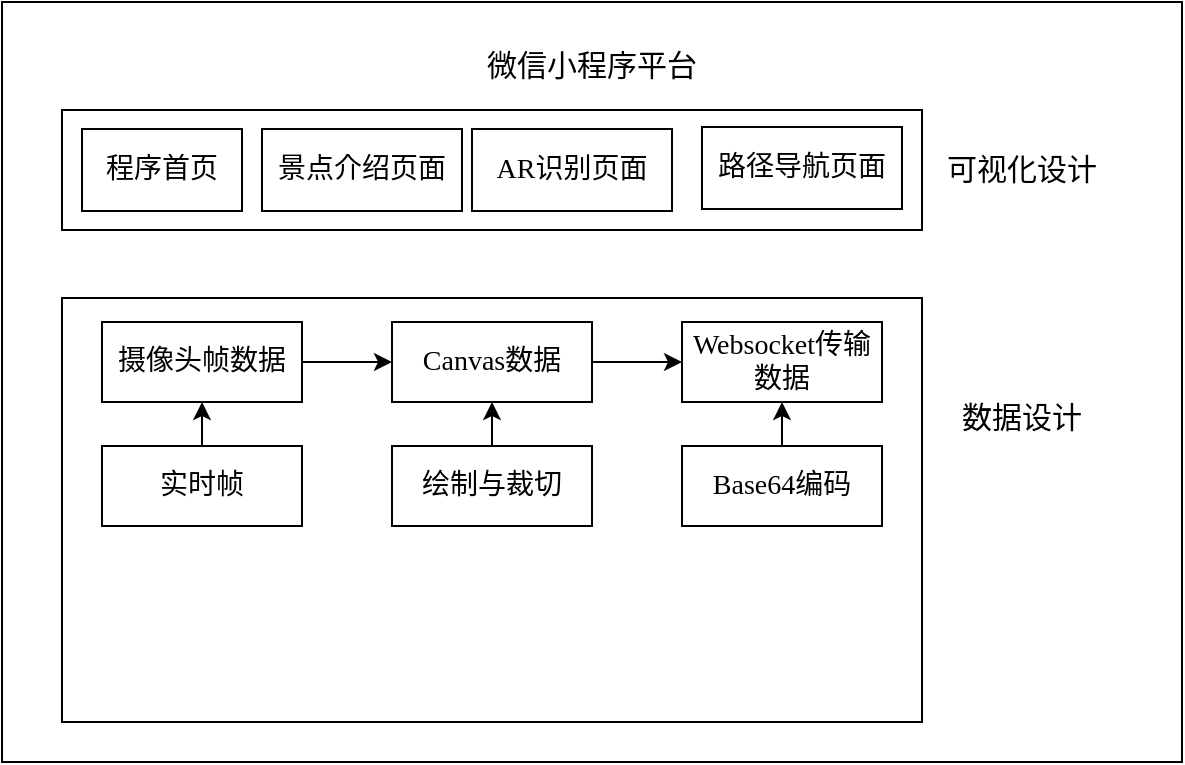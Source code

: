 <mxfile version="15.4.1" type="github" pages="15">
  <diagram id="LLjZN6TuRfKMKXZw8j3t" name="微信小程序端架构图">
    <mxGraphModel dx="782" dy="478" grid="1" gridSize="10" guides="1" tooltips="1" connect="1" arrows="1" fold="1" page="1" pageScale="1" pageWidth="1169" pageHeight="827" math="0" shadow="0">
      <root>
        <mxCell id="ESe31snHyGYttFGMGtss-0" />
        <mxCell id="ESe31snHyGYttFGMGtss-1" parent="ESe31snHyGYttFGMGtss-0" />
        <mxCell id="y9av_0OWNh_yIZjBhCRX-0" value="&lt;font face=&quot;songti&quot;&gt;&lt;span style=&quot;font-size: 15px&quot;&gt;微信小程序平台&lt;/span&gt;&lt;br&gt;&lt;br&gt;&lt;br&gt;&lt;br&gt;&lt;br&gt;&lt;br&gt;&lt;br&gt;&lt;br&gt;&lt;br&gt;&lt;br&gt;&lt;br&gt;&lt;br&gt;&lt;br&gt;&lt;br&gt;&lt;br&gt;&lt;br&gt;&lt;br&gt;&lt;br&gt;&lt;br&gt;&lt;br&gt;&lt;br&gt;&lt;br&gt;&lt;br&gt;&lt;/font&gt;" style="rounded=0;whiteSpace=wrap;html=1;" vertex="1" parent="ESe31snHyGYttFGMGtss-1">
          <mxGeometry x="250" y="290" width="590" height="380" as="geometry" />
        </mxCell>
        <mxCell id="y9av_0OWNh_yIZjBhCRX-17" value="" style="rounded=0;whiteSpace=wrap;html=1;fontSize=15;" vertex="1" parent="ESe31snHyGYttFGMGtss-1">
          <mxGeometry x="280" y="344" width="430" height="60" as="geometry" />
        </mxCell>
        <mxCell id="y9av_0OWNh_yIZjBhCRX-18" value="可视化设计" style="text;html=1;strokeColor=none;fillColor=none;align=center;verticalAlign=middle;whiteSpace=wrap;rounded=0;fontSize=15;" vertex="1" parent="ESe31snHyGYttFGMGtss-1">
          <mxGeometry x="710" y="358" width="100" height="30" as="geometry" />
        </mxCell>
        <mxCell id="y9av_0OWNh_yIZjBhCRX-20" value="" style="rounded=0;whiteSpace=wrap;html=1;fontSize=15;" vertex="1" parent="ESe31snHyGYttFGMGtss-1">
          <mxGeometry x="280" y="438" width="430" height="212" as="geometry" />
        </mxCell>
        <mxCell id="y9av_0OWNh_yIZjBhCRX-21" value="数据设计" style="text;html=1;strokeColor=none;fillColor=none;align=center;verticalAlign=middle;whiteSpace=wrap;rounded=0;fontSize=15;" vertex="1" parent="ESe31snHyGYttFGMGtss-1">
          <mxGeometry x="710" y="482" width="100" height="30" as="geometry" />
        </mxCell>
        <mxCell id="y9av_0OWNh_yIZjBhCRX-22" value="程序首页" style="rounded=0;whiteSpace=wrap;html=1;fontSize=14;fontFamily=songti;" vertex="1" parent="ESe31snHyGYttFGMGtss-1">
          <mxGeometry x="290" y="353.5" width="80" height="41" as="geometry" />
        </mxCell>
        <mxCell id="y9av_0OWNh_yIZjBhCRX-23" value="景点介绍页面" style="rounded=0;whiteSpace=wrap;html=1;fontSize=14;fontFamily=songti;" vertex="1" parent="ESe31snHyGYttFGMGtss-1">
          <mxGeometry x="380" y="353.5" width="100" height="41" as="geometry" />
        </mxCell>
        <mxCell id="y9av_0OWNh_yIZjBhCRX-24" value="AR识别页面" style="rounded=0;whiteSpace=wrap;html=1;fontSize=14;fontFamily=songti;" vertex="1" parent="ESe31snHyGYttFGMGtss-1">
          <mxGeometry x="485" y="353.5" width="100" height="41" as="geometry" />
        </mxCell>
        <mxCell id="QaCGh3W_5qI7vq-ch8vE-0" value="路径导航页面" style="rounded=0;whiteSpace=wrap;html=1;fontSize=14;fontFamily=songti;" vertex="1" parent="ESe31snHyGYttFGMGtss-1">
          <mxGeometry x="600" y="352.5" width="100" height="41" as="geometry" />
        </mxCell>
        <mxCell id="3fklQ69wMKzjY2Wx4QrB-7" style="edgeStyle=orthogonalEdgeStyle;rounded=0;orthogonalLoop=1;jettySize=auto;html=1;exitX=1;exitY=0.5;exitDx=0;exitDy=0;entryX=0;entryY=0.5;entryDx=0;entryDy=0;fontFamily=songti;fontSize=14;" edge="1" parent="ESe31snHyGYttFGMGtss-1" source="3fklQ69wMKzjY2Wx4QrB-0" target="3fklQ69wMKzjY2Wx4QrB-1">
          <mxGeometry relative="1" as="geometry" />
        </mxCell>
        <mxCell id="3fklQ69wMKzjY2Wx4QrB-0" value="摄像头帧数据" style="rounded=0;whiteSpace=wrap;html=1;fontFamily=songti;fontSize=14;" vertex="1" parent="ESe31snHyGYttFGMGtss-1">
          <mxGeometry x="300" y="450" width="100" height="40" as="geometry" />
        </mxCell>
        <mxCell id="3fklQ69wMKzjY2Wx4QrB-8" style="edgeStyle=orthogonalEdgeStyle;rounded=0;orthogonalLoop=1;jettySize=auto;html=1;exitX=1;exitY=0.5;exitDx=0;exitDy=0;entryX=0;entryY=0.5;entryDx=0;entryDy=0;fontFamily=songti;fontSize=14;" edge="1" parent="ESe31snHyGYttFGMGtss-1" source="3fklQ69wMKzjY2Wx4QrB-1" target="3fklQ69wMKzjY2Wx4QrB-2">
          <mxGeometry relative="1" as="geometry" />
        </mxCell>
        <mxCell id="3fklQ69wMKzjY2Wx4QrB-1" value="Canvas数据" style="rounded=0;whiteSpace=wrap;html=1;fontFamily=songti;fontSize=14;" vertex="1" parent="ESe31snHyGYttFGMGtss-1">
          <mxGeometry x="445" y="450" width="100" height="40" as="geometry" />
        </mxCell>
        <mxCell id="3fklQ69wMKzjY2Wx4QrB-2" value="Websocket传输数据" style="rounded=0;whiteSpace=wrap;html=1;fontFamily=songti;fontSize=14;" vertex="1" parent="ESe31snHyGYttFGMGtss-1">
          <mxGeometry x="590" y="450" width="100" height="40" as="geometry" />
        </mxCell>
        <mxCell id="3fklQ69wMKzjY2Wx4QrB-4" style="edgeStyle=orthogonalEdgeStyle;rounded=0;orthogonalLoop=1;jettySize=auto;html=1;entryX=0.5;entryY=1;entryDx=0;entryDy=0;fontFamily=songti;fontSize=14;" edge="1" parent="ESe31snHyGYttFGMGtss-1" source="3fklQ69wMKzjY2Wx4QrB-3" target="3fklQ69wMKzjY2Wx4QrB-0">
          <mxGeometry relative="1" as="geometry" />
        </mxCell>
        <mxCell id="3fklQ69wMKzjY2Wx4QrB-3" value="实时帧" style="rounded=0;whiteSpace=wrap;html=1;fontFamily=songti;fontSize=14;" vertex="1" parent="ESe31snHyGYttFGMGtss-1">
          <mxGeometry x="300" y="512" width="100" height="40" as="geometry" />
        </mxCell>
        <mxCell id="3fklQ69wMKzjY2Wx4QrB-9" style="edgeStyle=orthogonalEdgeStyle;rounded=0;orthogonalLoop=1;jettySize=auto;html=1;exitX=0.5;exitY=0;exitDx=0;exitDy=0;entryX=0.5;entryY=1;entryDx=0;entryDy=0;fontFamily=songti;fontSize=14;" edge="1" parent="ESe31snHyGYttFGMGtss-1" source="3fklQ69wMKzjY2Wx4QrB-5" target="3fklQ69wMKzjY2Wx4QrB-1">
          <mxGeometry relative="1" as="geometry" />
        </mxCell>
        <mxCell id="3fklQ69wMKzjY2Wx4QrB-5" value="绘制与裁切" style="rounded=0;whiteSpace=wrap;html=1;fontFamily=songti;fontSize=14;" vertex="1" parent="ESe31snHyGYttFGMGtss-1">
          <mxGeometry x="445" y="512" width="100" height="40" as="geometry" />
        </mxCell>
        <mxCell id="3fklQ69wMKzjY2Wx4QrB-10" style="edgeStyle=orthogonalEdgeStyle;rounded=0;orthogonalLoop=1;jettySize=auto;html=1;exitX=0.5;exitY=0;exitDx=0;exitDy=0;entryX=0.5;entryY=1;entryDx=0;entryDy=0;fontFamily=songti;fontSize=14;" edge="1" parent="ESe31snHyGYttFGMGtss-1" source="3fklQ69wMKzjY2Wx4QrB-6" target="3fklQ69wMKzjY2Wx4QrB-2">
          <mxGeometry relative="1" as="geometry" />
        </mxCell>
        <mxCell id="3fklQ69wMKzjY2Wx4QrB-6" value="Base64编码" style="rounded=0;whiteSpace=wrap;html=1;fontFamily=songti;fontSize=14;" vertex="1" parent="ESe31snHyGYttFGMGtss-1">
          <mxGeometry x="590" y="512" width="100" height="40" as="geometry" />
        </mxCell>
      </root>
    </mxGraphModel>
  </diagram>
  <diagram id="kw8mn4wZ9yRzqzgpkrXk" name="服务器端架构图">
    <mxGraphModel dx="782" dy="478" grid="1" gridSize="10" guides="1" tooltips="1" connect="1" arrows="1" fold="1" page="1" pageScale="1" pageWidth="1169" pageHeight="827" math="0" shadow="0">
      <root>
        <mxCell id="xxEicSY4sjZabshTGZnR-0" />
        <mxCell id="xxEicSY4sjZabshTGZnR-1" parent="xxEicSY4sjZabshTGZnR-0" />
        <mxCell id="ojtkfb2L5HZaqJn4iYOs-0" value="&lt;font face=&quot;songti&quot;&gt;&lt;font style=&quot;font-size: 15px&quot;&gt;Nanodet模型推理&lt;/font&gt;&lt;br&gt;&lt;br&gt;&lt;br&gt;&lt;br&gt;&lt;br&gt;&lt;br&gt;&lt;br&gt;&lt;br&gt;&lt;br&gt;&lt;br&gt;&lt;br&gt;&lt;br&gt;&lt;br&gt;&lt;br&gt;&lt;br&gt;&lt;br&gt;&lt;/font&gt;" style="rounded=0;whiteSpace=wrap;html=1;" parent="xxEicSY4sjZabshTGZnR-1" vertex="1">
          <mxGeometry x="430" y="333" width="470" height="260" as="geometry" />
        </mxCell>
        <mxCell id="NhmkijG6HBmI7W7cR4t9-0" value="WebSocket协议" style="rounded=0;whiteSpace=wrap;html=1;fontFamily=songti;fontSize=14;" parent="xxEicSY4sjZabshTGZnR-1" vertex="1">
          <mxGeometry x="520" y="513" width="340" height="30" as="geometry" />
        </mxCell>
        <mxCell id="3kTUMSO7v-Ukqla95tup-9" style="edgeStyle=orthogonalEdgeStyle;rounded=0;orthogonalLoop=1;jettySize=auto;html=1;exitX=0.5;exitY=0;exitDx=0;exitDy=0;entryX=0.5;entryY=1;entryDx=0;entryDy=0;fontSize=14;" edge="1" parent="xxEicSY4sjZabshTGZnR-1" source="ocgOya-fiSMzZq-VLA_P-0" target="3kTUMSO7v-Ukqla95tup-3">
          <mxGeometry relative="1" as="geometry" />
        </mxCell>
        <mxCell id="ocgOya-fiSMzZq-VLA_P-0" value="&lt;span style=&quot;font-family: &amp;#34;times new roman&amp;#34; ; font-size: 13px&quot;&gt;解码、采样、预处理&lt;/span&gt;" style="rounded=0;whiteSpace=wrap;html=1;fontFamily=songti;fontSize=15;" parent="xxEicSY4sjZabshTGZnR-1" vertex="1">
          <mxGeometry x="520" y="448" width="100" height="40" as="geometry" />
        </mxCell>
        <mxCell id="unzTSt0biz2tywfNss-y-1" value="&lt;span style=&quot;font-family: &amp;#34;times new roman&amp;#34; ; font-size: 13px&quot;&gt;结果返回&lt;/span&gt;" style="rounded=0;whiteSpace=wrap;html=1;fontFamily=songti;fontSize=15;" parent="xxEicSY4sjZabshTGZnR-1" vertex="1">
          <mxGeometry x="790" y="388" width="100" height="40" as="geometry" />
        </mxCell>
        <mxCell id="3kTUMSO7v-Ukqla95tup-0" value="ONNX Runtime" style="rounded=0;whiteSpace=wrap;html=1;fontFamily=songti;fontSize=14;" vertex="1" parent="xxEicSY4sjZabshTGZnR-1">
          <mxGeometry x="520" y="553" width="340" height="30" as="geometry" />
        </mxCell>
        <mxCell id="3kTUMSO7v-Ukqla95tup-7" style="edgeStyle=orthogonalEdgeStyle;rounded=0;orthogonalLoop=1;jettySize=auto;html=1;exitX=1;exitY=0.5;exitDx=0;exitDy=0;entryX=0;entryY=0.75;entryDx=0;entryDy=0;fontSize=14;" edge="1" parent="xxEicSY4sjZabshTGZnR-1" source="3kTUMSO7v-Ukqla95tup-1" target="3kTUMSO7v-Ukqla95tup-3">
          <mxGeometry relative="1" as="geometry" />
        </mxCell>
        <mxCell id="3kTUMSO7v-Ukqla95tup-1" value="&lt;font face=&quot;times new roman&quot;&gt;&lt;span style=&quot;font-size: 13px&quot;&gt;端&lt;br&gt;口&lt;br&gt;监&lt;br&gt;听&lt;/span&gt;&lt;/font&gt;" style="rounded=0;whiteSpace=wrap;html=1;fontFamily=songti;fontSize=15;" vertex="1" parent="xxEicSY4sjZabshTGZnR-1">
          <mxGeometry x="440" y="383" width="40" height="105" as="geometry" />
        </mxCell>
        <mxCell id="3kTUMSO7v-Ukqla95tup-10" style="edgeStyle=orthogonalEdgeStyle;rounded=0;orthogonalLoop=1;jettySize=auto;html=1;exitX=1;exitY=0.5;exitDx=0;exitDy=0;fontSize=14;" edge="1" parent="xxEicSY4sjZabshTGZnR-1" source="3kTUMSO7v-Ukqla95tup-3" target="3kTUMSO7v-Ukqla95tup-4">
          <mxGeometry relative="1" as="geometry" />
        </mxCell>
        <mxCell id="3kTUMSO7v-Ukqla95tup-3" value="&lt;span style=&quot;font-family: &amp;#34;times new roman&amp;#34; ; font-size: 13px&quot;&gt;Base64图像数据&lt;/span&gt;" style="rounded=0;whiteSpace=wrap;html=1;fontFamily=songti;fontSize=15;" vertex="1" parent="xxEicSY4sjZabshTGZnR-1">
          <mxGeometry x="520" y="388" width="100" height="40" as="geometry" />
        </mxCell>
        <mxCell id="3kTUMSO7v-Ukqla95tup-11" style="edgeStyle=orthogonalEdgeStyle;rounded=0;orthogonalLoop=1;jettySize=auto;html=1;exitX=1;exitY=0.5;exitDx=0;exitDy=0;entryX=0;entryY=0.5;entryDx=0;entryDy=0;fontSize=14;" edge="1" parent="xxEicSY4sjZabshTGZnR-1" source="3kTUMSO7v-Ukqla95tup-4" target="unzTSt0biz2tywfNss-y-1">
          <mxGeometry relative="1" as="geometry" />
        </mxCell>
        <mxCell id="3kTUMSO7v-Ukqla95tup-4" value="&lt;span style=&quot;font-family: &amp;#34;times new roman&amp;#34; ; font-size: 13px&quot;&gt;模型推理&lt;/span&gt;" style="rounded=0;whiteSpace=wrap;html=1;fontFamily=songti;fontSize=15;" vertex="1" parent="xxEicSY4sjZabshTGZnR-1">
          <mxGeometry x="660" y="388" width="100" height="40" as="geometry" />
        </mxCell>
        <mxCell id="3kTUMSO7v-Ukqla95tup-14" style="edgeStyle=orthogonalEdgeStyle;rounded=0;orthogonalLoop=1;jettySize=auto;html=1;exitX=0.5;exitY=0;exitDx=0;exitDy=0;entryX=0.5;entryY=1;entryDx=0;entryDy=0;fontSize=14;" edge="1" parent="xxEicSY4sjZabshTGZnR-1" source="3kTUMSO7v-Ukqla95tup-12" target="3kTUMSO7v-Ukqla95tup-4">
          <mxGeometry relative="1" as="geometry" />
        </mxCell>
        <mxCell id="3kTUMSO7v-Ukqla95tup-12" value="&lt;span style=&quot;font-family: &amp;#34;times new roman&amp;#34; ; font-size: 13px&quot;&gt;模型加载、模型解码&lt;/span&gt;" style="rounded=0;whiteSpace=wrap;html=1;fontFamily=songti;fontSize=15;" vertex="1" parent="xxEicSY4sjZabshTGZnR-1">
          <mxGeometry x="660" y="448" width="100" height="40" as="geometry" />
        </mxCell>
        <mxCell id="3kTUMSO7v-Ukqla95tup-15" style="edgeStyle=orthogonalEdgeStyle;rounded=0;orthogonalLoop=1;jettySize=auto;html=1;exitX=0.5;exitY=0;exitDx=0;exitDy=0;entryX=0.5;entryY=1;entryDx=0;entryDy=0;fontSize=14;" edge="1" parent="xxEicSY4sjZabshTGZnR-1" source="3kTUMSO7v-Ukqla95tup-13" target="unzTSt0biz2tywfNss-y-1">
          <mxGeometry relative="1" as="geometry" />
        </mxCell>
        <mxCell id="3kTUMSO7v-Ukqla95tup-13" value="&lt;span style=&quot;font-family: &amp;#34;times new roman&amp;#34; ; font-size: 13px&quot;&gt;JSON封装&lt;br&gt;Socket回调&lt;/span&gt;" style="rounded=0;whiteSpace=wrap;html=1;fontFamily=songti;fontSize=15;" vertex="1" parent="xxEicSY4sjZabshTGZnR-1">
          <mxGeometry x="790" y="448" width="100" height="40" as="geometry" />
        </mxCell>
        <mxCell id="3kTUMSO7v-Ukqla95tup-18" value="&lt;font face=&quot;songti&quot;&gt;&lt;span style=&quot;font-size: 15px&quot;&gt;路径规划与导航&lt;/span&gt;&lt;br&gt;&lt;br&gt;&lt;br&gt;&lt;br&gt;&lt;br&gt;&lt;br&gt;&lt;br&gt;&lt;br&gt;&lt;/font&gt;" style="rounded=0;whiteSpace=wrap;html=1;" vertex="1" parent="xxEicSY4sjZabshTGZnR-1">
          <mxGeometry x="430" y="610" width="470" height="150" as="geometry" />
        </mxCell>
        <mxCell id="3kTUMSO7v-Ukqla95tup-34" style="edgeStyle=orthogonalEdgeStyle;rounded=0;orthogonalLoop=1;jettySize=auto;html=1;exitX=1;exitY=0.5;exitDx=0;exitDy=0;entryX=0;entryY=0.5;entryDx=0;entryDy=0;fontSize=15;" edge="1" parent="xxEicSY4sjZabshTGZnR-1" source="3kTUMSO7v-Ukqla95tup-22" target="3kTUMSO7v-Ukqla95tup-33">
          <mxGeometry relative="1" as="geometry" />
        </mxCell>
        <mxCell id="3kTUMSO7v-Ukqla95tup-22" value="&lt;span style=&quot;font-family: &amp;#34;times new roman&amp;#34; ; font-size: 13px&quot;&gt;路径导航&lt;/span&gt;" style="rounded=0;whiteSpace=wrap;html=1;fontFamily=songti;fontSize=15;" vertex="1" parent="xxEicSY4sjZabshTGZnR-1">
          <mxGeometry x="670" y="665" width="90" height="40" as="geometry" />
        </mxCell>
        <mxCell id="3kTUMSO7v-Ukqla95tup-23" value="&lt;font style=&quot;font-size: 15px&quot;&gt;高德地图引擎&lt;/font&gt;" style="rounded=0;whiteSpace=wrap;html=1;fontFamily=songti;fontSize=14;" vertex="1" parent="xxEicSY4sjZabshTGZnR-1">
          <mxGeometry x="520" y="720" width="340" height="30" as="geometry" />
        </mxCell>
        <mxCell id="3kTUMSO7v-Ukqla95tup-26" style="edgeStyle=orthogonalEdgeStyle;rounded=0;orthogonalLoop=1;jettySize=auto;html=1;exitX=1;exitY=0.5;exitDx=0;exitDy=0;fontSize=14;" edge="1" parent="xxEicSY4sjZabshTGZnR-1" source="3kTUMSO7v-Ukqla95tup-27" target="3kTUMSO7v-Ukqla95tup-29">
          <mxGeometry relative="1" as="geometry" />
        </mxCell>
        <mxCell id="3kTUMSO7v-Ukqla95tup-27" value="&lt;span style=&quot;font-family: &amp;#34;times new roman&amp;#34; ; font-size: 13px&quot;&gt;实时经纬度数据&lt;/span&gt;" style="rounded=0;whiteSpace=wrap;html=1;fontFamily=songti;fontSize=15;" vertex="1" parent="xxEicSY4sjZabshTGZnR-1">
          <mxGeometry x="440" y="665" width="100" height="40" as="geometry" />
        </mxCell>
        <mxCell id="3kTUMSO7v-Ukqla95tup-28" style="edgeStyle=orthogonalEdgeStyle;rounded=0;orthogonalLoop=1;jettySize=auto;html=1;exitX=1;exitY=0.5;exitDx=0;exitDy=0;entryX=0;entryY=0.5;entryDx=0;entryDy=0;fontSize=14;" edge="1" parent="xxEicSY4sjZabshTGZnR-1" source="3kTUMSO7v-Ukqla95tup-29" target="3kTUMSO7v-Ukqla95tup-22">
          <mxGeometry relative="1" as="geometry" />
        </mxCell>
        <mxCell id="3kTUMSO7v-Ukqla95tup-29" value="&lt;span style=&quot;font-family: &amp;#34;times new roman&amp;#34; ; font-size: 13px&quot;&gt;路径规划&lt;/span&gt;" style="rounded=0;whiteSpace=wrap;html=1;fontFamily=songti;fontSize=15;" vertex="1" parent="xxEicSY4sjZabshTGZnR-1">
          <mxGeometry x="560" y="665" width="80" height="40" as="geometry" />
        </mxCell>
        <mxCell id="3kTUMSO7v-Ukqla95tup-33" value="&lt;font face=&quot;times new roman&quot;&gt;&lt;span style=&quot;font-size: 13px&quot;&gt;结果返回&lt;/span&gt;&lt;/font&gt;" style="rounded=0;whiteSpace=wrap;html=1;fontFamily=songti;fontSize=15;" vertex="1" parent="xxEicSY4sjZabshTGZnR-1">
          <mxGeometry x="795" y="662.5" width="90" height="45" as="geometry" />
        </mxCell>
      </root>
    </mxGraphModel>
  </diagram>
  <diagram id="6Z2epARSxKz0ps8wFmp6" name="Page-1">
    <mxGraphModel dx="782" dy="478" grid="1" gridSize="10" guides="1" tooltips="1" connect="1" arrows="1" fold="1" page="1" pageScale="1" pageWidth="827" pageHeight="1169" math="0" shadow="0">
      <root>
        <mxCell id="0" />
        <mxCell id="1" parent="0" />
        <mxCell id="q6ug8Q1VMTqLKY95Yc3w-11" style="edgeStyle=orthogonalEdgeStyle;rounded=0;orthogonalLoop=1;jettySize=auto;html=1;entryX=0.5;entryY=0;entryDx=0;entryDy=0;" parent="1" source="q6ug8Q1VMTqLKY95Yc3w-7" target="q6ug8Q1VMTqLKY95Yc3w-8" edge="1">
          <mxGeometry relative="1" as="geometry" />
        </mxCell>
        <mxCell id="q6ug8Q1VMTqLKY95Yc3w-12" style="edgeStyle=orthogonalEdgeStyle;rounded=0;orthogonalLoop=1;jettySize=auto;html=1;entryX=0.5;entryY=0;entryDx=0;entryDy=0;" parent="1" source="q6ug8Q1VMTqLKY95Yc3w-7" target="q6ug8Q1VMTqLKY95Yc3w-9" edge="1">
          <mxGeometry relative="1" as="geometry" />
        </mxCell>
        <mxCell id="q6ug8Q1VMTqLKY95Yc3w-13" style="edgeStyle=orthogonalEdgeStyle;rounded=0;orthogonalLoop=1;jettySize=auto;html=1;entryX=0.5;entryY=0;entryDx=0;entryDy=0;" parent="1" source="q6ug8Q1VMTqLKY95Yc3w-7" target="q6ug8Q1VMTqLKY95Yc3w-10" edge="1">
          <mxGeometry relative="1" as="geometry" />
        </mxCell>
        <mxCell id="q6ug8Q1VMTqLKY95Yc3w-7" value="AR校园导览系统" style="rounded=0;whiteSpace=wrap;html=1;horizontal=1;fontFamily=Times New Roman;fontStyle=1" parent="1" vertex="1">
          <mxGeometry x="330" y="72" width="146" height="40" as="geometry" />
        </mxCell>
        <mxCell id="q6ug8Q1VMTqLKY95Yc3w-18" style="edgeStyle=orthogonalEdgeStyle;rounded=0;orthogonalLoop=1;jettySize=auto;html=1;entryX=0.5;entryY=0;entryDx=0;entryDy=0;" parent="1" source="q6ug8Q1VMTqLKY95Yc3w-8" target="q6ug8Q1VMTqLKY95Yc3w-15" edge="1">
          <mxGeometry relative="1" as="geometry" />
        </mxCell>
        <mxCell id="q6ug8Q1VMTqLKY95Yc3w-8" value="景点介绍" style="rounded=0;whiteSpace=wrap;html=1;" parent="1" vertex="1">
          <mxGeometry x="353" y="142" width="100" height="40" as="geometry" />
        </mxCell>
        <mxCell id="q6ug8Q1VMTqLKY95Yc3w-17" style="edgeStyle=orthogonalEdgeStyle;rounded=0;orthogonalLoop=1;jettySize=auto;html=1;entryX=0.5;entryY=0;entryDx=0;entryDy=0;" parent="1" source="q6ug8Q1VMTqLKY95Yc3w-9" target="q6ug8Q1VMTqLKY95Yc3w-14" edge="1">
          <mxGeometry relative="1" as="geometry" />
        </mxCell>
        <mxCell id="q6ug8Q1VMTqLKY95Yc3w-9" value="路径导航" style="rounded=0;whiteSpace=wrap;html=1;" parent="1" vertex="1">
          <mxGeometry x="220" y="142" width="100" height="40" as="geometry" />
        </mxCell>
        <mxCell id="q6ug8Q1VMTqLKY95Yc3w-19" value="" style="edgeStyle=orthogonalEdgeStyle;rounded=0;orthogonalLoop=1;jettySize=auto;html=1;" parent="1" source="q6ug8Q1VMTqLKY95Yc3w-10" target="q6ug8Q1VMTqLKY95Yc3w-16" edge="1">
          <mxGeometry relative="1" as="geometry" />
        </mxCell>
        <mxCell id="q6ug8Q1VMTqLKY95Yc3w-10" value="AR识别" style="rounded=0;whiteSpace=wrap;html=1;fontFamily=Times New Roman;" parent="1" vertex="1">
          <mxGeometry x="490" y="142" width="100" height="40" as="geometry" />
        </mxCell>
        <mxCell id="q6ug8Q1VMTqLKY95Yc3w-22" style="edgeStyle=orthogonalEdgeStyle;rounded=0;orthogonalLoop=1;jettySize=auto;html=1;entryX=0.5;entryY=0;entryDx=0;entryDy=0;" parent="1" source="q6ug8Q1VMTqLKY95Yc3w-14" target="q6ug8Q1VMTqLKY95Yc3w-20" edge="1">
          <mxGeometry relative="1" as="geometry" />
        </mxCell>
        <mxCell id="q6ug8Q1VMTqLKY95Yc3w-14" value="路径查询与规划" style="rounded=0;whiteSpace=wrap;html=1;" parent="1" vertex="1">
          <mxGeometry x="220" y="212" width="100" height="40" as="geometry" />
        </mxCell>
        <mxCell id="q6ug8Q1VMTqLKY95Yc3w-23" style="edgeStyle=orthogonalEdgeStyle;rounded=0;orthogonalLoop=1;jettySize=auto;html=1;entryX=0.5;entryY=0;entryDx=0;entryDy=0;" parent="1" source="q6ug8Q1VMTqLKY95Yc3w-15" target="q6ug8Q1VMTqLKY95Yc3w-20" edge="1">
          <mxGeometry relative="1" as="geometry" />
        </mxCell>
        <mxCell id="q6ug8Q1VMTqLKY95Yc3w-24" style="edgeStyle=orthogonalEdgeStyle;rounded=0;orthogonalLoop=1;jettySize=auto;html=1;entryX=0.5;entryY=0;entryDx=0;entryDy=0;" parent="1" source="q6ug8Q1VMTqLKY95Yc3w-15" target="q6ug8Q1VMTqLKY95Yc3w-21" edge="1">
          <mxGeometry relative="1" as="geometry" />
        </mxCell>
        <mxCell id="q6ug8Q1VMTqLKY95Yc3w-15" value="交互信息可视化" style="rounded=0;whiteSpace=wrap;html=1;" parent="1" vertex="1">
          <mxGeometry x="353" y="212" width="100" height="40" as="geometry" />
        </mxCell>
        <mxCell id="q6ug8Q1VMTqLKY95Yc3w-25" style="edgeStyle=orthogonalEdgeStyle;rounded=0;orthogonalLoop=1;jettySize=auto;html=1;" parent="1" source="q6ug8Q1VMTqLKY95Yc3w-16" edge="1">
          <mxGeometry relative="1" as="geometry">
            <mxPoint x="490" y="292" as="targetPoint" />
          </mxGeometry>
        </mxCell>
        <mxCell id="q6ug8Q1VMTqLKY95Yc3w-16" value="目标识别" style="rounded=0;whiteSpace=wrap;html=1;" parent="1" vertex="1">
          <mxGeometry x="490" y="212" width="100" height="40" as="geometry" />
        </mxCell>
        <mxCell id="q6ug8Q1VMTqLKY95Yc3w-20" value="地图导览" style="rounded=0;whiteSpace=wrap;html=1;" parent="1" vertex="1">
          <mxGeometry x="290" y="292" width="100" height="40" as="geometry" />
        </mxCell>
        <mxCell id="q6ug8Q1VMTqLKY95Yc3w-21" value="AR导览" style="rounded=0;whiteSpace=wrap;html=1;fontFamily=Times New Roman;" parent="1" vertex="1">
          <mxGeometry x="440" y="292" width="100" height="40" as="geometry" />
        </mxCell>
        <mxCell id="q6ug8Q1VMTqLKY95Yc3w-26" value="" style="endArrow=none;dashed=1;html=1;startArrow=none;" parent="1" source="q6ug8Q1VMTqLKY95Yc3w-50" edge="1">
          <mxGeometry width="50" height="50" relative="1" as="geometry">
            <mxPoint x="43" y="370" as="sourcePoint" />
            <mxPoint x="783" y="370" as="targetPoint" />
          </mxGeometry>
        </mxCell>
        <mxCell id="q6ug8Q1VMTqLKY95Yc3w-28" value="应用层" style="text;html=1;strokeColor=none;fillColor=none;align=center;verticalAlign=middle;whiteSpace=wrap;rounded=0;fontSize=15;fontStyle=1" parent="1" vertex="1">
          <mxGeometry x="610" y="192" width="60" height="20" as="geometry" />
        </mxCell>
        <mxCell id="q6ug8Q1VMTqLKY95Yc3w-30" value="" style="endArrow=classic;html=1;fontSize=15;" parent="1" edge="1">
          <mxGeometry relative="1" as="geometry">
            <mxPoint x="319" y="340" as="sourcePoint" />
            <mxPoint x="319" y="400" as="targetPoint" />
          </mxGeometry>
        </mxCell>
        <mxCell id="q6ug8Q1VMTqLKY95Yc3w-31" value="数据" style="edgeLabel;resizable=0;html=1;align=center;verticalAlign=middle;fontSize=13;" parent="q6ug8Q1VMTqLKY95Yc3w-30" connectable="0" vertex="1">
          <mxGeometry relative="1" as="geometry" />
        </mxCell>
        <mxCell id="q6ug8Q1VMTqLKY95Yc3w-33" value="" style="endArrow=classic;html=1;fontSize=15;" parent="1" edge="1">
          <mxGeometry relative="1" as="geometry">
            <mxPoint x="353" y="400" as="sourcePoint" />
            <mxPoint x="353" y="340" as="targetPoint" />
          </mxGeometry>
        </mxCell>
        <mxCell id="q6ug8Q1VMTqLKY95Yc3w-34" value="结果" style="edgeLabel;resizable=0;html=1;align=center;verticalAlign=middle;fontSize=13;" parent="q6ug8Q1VMTqLKY95Yc3w-33" connectable="0" vertex="1">
          <mxGeometry relative="1" as="geometry" />
        </mxCell>
        <mxCell id="q6ug8Q1VMTqLKY95Yc3w-35" value="高德地图云API" style="ellipse;shape=cloud;whiteSpace=wrap;html=1;fontFamily=Times New Roman;fontSize=13;fontStyle=1" parent="1" vertex="1">
          <mxGeometry x="275" y="398" width="120" height="80" as="geometry" />
        </mxCell>
        <mxCell id="q6ug8Q1VMTqLKY95Yc3w-36" value="Nanodet云服务" style="ellipse;shape=cloud;whiteSpace=wrap;html=1;fontFamily=Times New Roman;fontSize=13;fontStyle=1" parent="1" vertex="1">
          <mxGeometry x="460" y="398" width="120" height="80" as="geometry" />
        </mxCell>
        <mxCell id="q6ug8Q1VMTqLKY95Yc3w-40" style="edgeStyle=orthogonalEdgeStyle;rounded=0;orthogonalLoop=1;jettySize=auto;html=1;exitX=0.5;exitY=1;exitDx=0;exitDy=0;entryX=0.5;entryY=0;entryDx=0;entryDy=0;fontFamily=Times New Roman;fontSize=13;" parent="1" source="q6ug8Q1VMTqLKY95Yc3w-37" target="q6ug8Q1VMTqLKY95Yc3w-38" edge="1">
          <mxGeometry relative="1" as="geometry" />
        </mxCell>
        <mxCell id="q6ug8Q1VMTqLKY95Yc3w-37" value="定位数据(经纬度)" style="rounded=0;whiteSpace=wrap;html=1;fontFamily=Times New Roman;fontSize=13;" parent="1" vertex="1">
          <mxGeometry x="275" y="498" width="130" height="40" as="geometry" />
        </mxCell>
        <mxCell id="q6ug8Q1VMTqLKY95Yc3w-41" style="edgeStyle=orthogonalEdgeStyle;rounded=0;orthogonalLoop=1;jettySize=auto;html=1;fontFamily=Times New Roman;fontSize=13;" parent="1" source="q6ug8Q1VMTqLKY95Yc3w-38" target="q6ug8Q1VMTqLKY95Yc3w-39" edge="1">
          <mxGeometry relative="1" as="geometry" />
        </mxCell>
        <mxCell id="q6ug8Q1VMTqLKY95Yc3w-38" value="API查询" style="rounded=0;whiteSpace=wrap;html=1;fontFamily=Times New Roman;fontSize=13;" parent="1" vertex="1">
          <mxGeometry x="275" y="558" width="130" height="40" as="geometry" />
        </mxCell>
        <mxCell id="q6ug8Q1VMTqLKY95Yc3w-39" value="路径结果(JSON)" style="rounded=0;whiteSpace=wrap;html=1;fontFamily=Times New Roman;fontSize=13;" parent="1" vertex="1">
          <mxGeometry x="275" y="618" width="130" height="40" as="geometry" />
        </mxCell>
        <mxCell id="q6ug8Q1VMTqLKY95Yc3w-46" style="edgeStyle=orthogonalEdgeStyle;rounded=0;orthogonalLoop=1;jettySize=auto;html=1;exitX=0.5;exitY=1;exitDx=0;exitDy=0;entryX=0.5;entryY=0;entryDx=0;entryDy=0;fontFamily=Times New Roman;fontSize=13;" parent="1" source="q6ug8Q1VMTqLKY95Yc3w-42" target="q6ug8Q1VMTqLKY95Yc3w-43" edge="1">
          <mxGeometry relative="1" as="geometry" />
        </mxCell>
        <mxCell id="q6ug8Q1VMTqLKY95Yc3w-42" value="base64图像数据" style="rounded=0;whiteSpace=wrap;html=1;fontFamily=Times New Roman;fontSize=13;" parent="1" vertex="1">
          <mxGeometry x="460" y="498" width="120" height="40" as="geometry" />
        </mxCell>
        <mxCell id="q6ug8Q1VMTqLKY95Yc3w-47" style="edgeStyle=orthogonalEdgeStyle;rounded=0;orthogonalLoop=1;jettySize=auto;html=1;exitX=0.5;exitY=1;exitDx=0;exitDy=0;fontFamily=Times New Roman;fontSize=13;" parent="1" source="q6ug8Q1VMTqLKY95Yc3w-43" target="q6ug8Q1VMTqLKY95Yc3w-44" edge="1">
          <mxGeometry relative="1" as="geometry" />
        </mxCell>
        <mxCell id="q6ug8Q1VMTqLKY95Yc3w-43" value="解码、采样、预处理" style="rounded=0;whiteSpace=wrap;html=1;fontFamily=Times New Roman;fontSize=13;" parent="1" vertex="1">
          <mxGeometry x="460" y="558" width="120" height="40" as="geometry" />
        </mxCell>
        <mxCell id="q6ug8Q1VMTqLKY95Yc3w-48" style="edgeStyle=orthogonalEdgeStyle;rounded=0;orthogonalLoop=1;jettySize=auto;html=1;exitX=0.5;exitY=1;exitDx=0;exitDy=0;entryX=0.5;entryY=0;entryDx=0;entryDy=0;fontFamily=Times New Roman;fontSize=13;" parent="1" source="q6ug8Q1VMTqLKY95Yc3w-44" target="q6ug8Q1VMTqLKY95Yc3w-45" edge="1">
          <mxGeometry relative="1" as="geometry" />
        </mxCell>
        <mxCell id="q6ug8Q1VMTqLKY95Yc3w-44" value="模型推理" style="rounded=0;whiteSpace=wrap;html=1;fontFamily=Times New Roman;fontSize=13;" parent="1" vertex="1">
          <mxGeometry x="460" y="618" width="120" height="40" as="geometry" />
        </mxCell>
        <mxCell id="q6ug8Q1VMTqLKY95Yc3w-45" value="目标识别结果(JSON)" style="rounded=0;whiteSpace=wrap;html=1;fontFamily=Times New Roman;fontSize=13;" parent="1" vertex="1">
          <mxGeometry x="460" y="678" width="120" height="40" as="geometry" />
        </mxCell>
        <mxCell id="q6ug8Q1VMTqLKY95Yc3w-49" value="服务层" style="text;html=1;strokeColor=none;fillColor=none;align=center;verticalAlign=middle;whiteSpace=wrap;rounded=0;fontSize=15;fontStyle=1" parent="1" vertex="1">
          <mxGeometry x="610" y="508" width="60" height="20" as="geometry" />
        </mxCell>
        <mxCell id="q6ug8Q1VMTqLKY95Yc3w-50" value="WebSocket" style="ellipse;shape=doubleEllipse;whiteSpace=wrap;html=1;fontFamily=Times New Roman;fontSize=13;" parent="1" vertex="1">
          <mxGeometry x="376" y="340" width="100" height="60" as="geometry" />
        </mxCell>
        <mxCell id="q6ug8Q1VMTqLKY95Yc3w-51" value="" style="endArrow=none;dashed=1;html=1;" parent="1" target="q6ug8Q1VMTqLKY95Yc3w-50" edge="1">
          <mxGeometry width="50" height="50" relative="1" as="geometry">
            <mxPoint x="43" y="370.0" as="sourcePoint" />
            <mxPoint x="783" y="370.0" as="targetPoint" />
          </mxGeometry>
        </mxCell>
        <mxCell id="y6Y060skF9v-8W9OEPbq-1" value="" style="endArrow=classic;html=1;fontSize=15;" parent="1" edge="1">
          <mxGeometry relative="1" as="geometry">
            <mxPoint x="500" y="340" as="sourcePoint" />
            <mxPoint x="500" y="400" as="targetPoint" />
          </mxGeometry>
        </mxCell>
        <mxCell id="y6Y060skF9v-8W9OEPbq-2" value="数据" style="edgeLabel;resizable=0;html=1;align=center;verticalAlign=middle;fontSize=13;" parent="y6Y060skF9v-8W9OEPbq-1" connectable="0" vertex="1">
          <mxGeometry relative="1" as="geometry" />
        </mxCell>
        <mxCell id="y6Y060skF9v-8W9OEPbq-3" value="" style="endArrow=classic;html=1;fontSize=15;" parent="1" edge="1">
          <mxGeometry relative="1" as="geometry">
            <mxPoint x="530" y="400" as="sourcePoint" />
            <mxPoint x="530" y="340" as="targetPoint" />
          </mxGeometry>
        </mxCell>
        <mxCell id="y6Y060skF9v-8W9OEPbq-4" value="结果" style="edgeLabel;resizable=0;html=1;align=center;verticalAlign=middle;fontSize=13;" parent="y6Y060skF9v-8W9OEPbq-3" connectable="0" vertex="1">
          <mxGeometry relative="1" as="geometry" />
        </mxCell>
      </root>
    </mxGraphModel>
  </diagram>
  <diagram id="akiSWnUOzJgFoIU876gM" name="Page-2">
    <mxGraphModel dx="782" dy="478" grid="1" gridSize="10" guides="1" tooltips="1" connect="1" arrows="1" fold="1" page="1" pageScale="1" pageWidth="827" pageHeight="1169" math="0" shadow="0">
      <root>
        <mxCell id="5gzQXoZkXaFGl9H2-aul-0" />
        <mxCell id="5gzQXoZkXaFGl9H2-aul-1" parent="5gzQXoZkXaFGl9H2-aul-0" />
        <mxCell id="5gzQXoZkXaFGl9H2-aul-13" style="edgeStyle=orthogonalEdgeStyle;rounded=0;orthogonalLoop=1;jettySize=auto;html=1;exitX=0.5;exitY=1;exitDx=0;exitDy=0;entryX=0.5;entryY=0;entryDx=0;entryDy=0;fontFamily=Times New Roman;fontSize=13;" parent="5gzQXoZkXaFGl9H2-aul-1" source="5gzQXoZkXaFGl9H2-aul-2" target="5gzQXoZkXaFGl9H2-aul-3" edge="1">
          <mxGeometry relative="1" as="geometry" />
        </mxCell>
        <mxCell id="5gzQXoZkXaFGl9H2-aul-2" value="获取摄像头帧数据" style="rounded=0;whiteSpace=wrap;html=1;fontFamily=Times New Roman;fontSize=13;" parent="5gzQXoZkXaFGl9H2-aul-1" vertex="1">
          <mxGeometry x="240" y="40" width="150" height="30" as="geometry" />
        </mxCell>
        <mxCell id="5gzQXoZkXaFGl9H2-aul-14" value="" style="edgeStyle=orthogonalEdgeStyle;rounded=0;orthogonalLoop=1;jettySize=auto;html=1;fontFamily=Times New Roman;fontSize=13;" parent="5gzQXoZkXaFGl9H2-aul-1" source="5gzQXoZkXaFGl9H2-aul-3" target="5gzQXoZkXaFGl9H2-aul-5" edge="1">
          <mxGeometry relative="1" as="geometry" />
        </mxCell>
        <mxCell id="5gzQXoZkXaFGl9H2-aul-3" value="Canvas绘制" style="rounded=0;whiteSpace=wrap;html=1;fontFamily=Times New Roman;fontSize=13;" parent="5gzQXoZkXaFGl9H2-aul-1" vertex="1">
          <mxGeometry x="240" y="90" width="150" height="30" as="geometry" />
        </mxCell>
        <mxCell id="5gzQXoZkXaFGl9H2-aul-16" style="edgeStyle=orthogonalEdgeStyle;rounded=0;orthogonalLoop=1;jettySize=auto;html=1;exitX=0.5;exitY=1;exitDx=0;exitDy=0;entryX=0.5;entryY=0;entryDx=0;entryDy=0;fontFamily=Times New Roman;fontSize=13;" parent="5gzQXoZkXaFGl9H2-aul-1" source="5gzQXoZkXaFGl9H2-aul-4" target="5gzQXoZkXaFGl9H2-aul-6" edge="1">
          <mxGeometry relative="1" as="geometry" />
        </mxCell>
        <mxCell id="5gzQXoZkXaFGl9H2-aul-4" value="Canvas导出Base64编码字符串" style="rounded=0;whiteSpace=wrap;html=1;fontFamily=Times New Roman;fontSize=13;" parent="5gzQXoZkXaFGl9H2-aul-1" vertex="1">
          <mxGeometry x="225" y="190" width="180" height="30" as="geometry" />
        </mxCell>
        <mxCell id="5gzQXoZkXaFGl9H2-aul-15" style="edgeStyle=orthogonalEdgeStyle;rounded=0;orthogonalLoop=1;jettySize=auto;html=1;exitX=0.5;exitY=1;exitDx=0;exitDy=0;entryX=0.5;entryY=0;entryDx=0;entryDy=0;fontFamily=Times New Roman;fontSize=13;" parent="5gzQXoZkXaFGl9H2-aul-1" source="5gzQXoZkXaFGl9H2-aul-5" target="5gzQXoZkXaFGl9H2-aul-4" edge="1">
          <mxGeometry relative="1" as="geometry" />
        </mxCell>
        <mxCell id="5gzQXoZkXaFGl9H2-aul-5" value="裁切中心区域" style="rounded=0;whiteSpace=wrap;html=1;fontFamily=Times New Roman;fontSize=13;" parent="5gzQXoZkXaFGl9H2-aul-1" vertex="1">
          <mxGeometry x="240" y="140" width="150" height="30" as="geometry" />
        </mxCell>
        <mxCell id="5gzQXoZkXaFGl9H2-aul-17" style="edgeStyle=orthogonalEdgeStyle;rounded=0;orthogonalLoop=1;jettySize=auto;html=1;exitX=0.5;exitY=1;exitDx=0;exitDy=0;entryX=0.5;entryY=0;entryDx=0;entryDy=0;fontFamily=Times New Roman;fontSize=13;" parent="5gzQXoZkXaFGl9H2-aul-1" source="5gzQXoZkXaFGl9H2-aul-6" target="5gzQXoZkXaFGl9H2-aul-7" edge="1">
          <mxGeometry relative="1" as="geometry" />
        </mxCell>
        <mxCell id="5gzQXoZkXaFGl9H2-aul-6" value="Websocket上传至服务器" style="rounded=0;whiteSpace=wrap;html=1;fontFamily=Times New Roman;fontSize=13;" parent="5gzQXoZkXaFGl9H2-aul-1" vertex="1">
          <mxGeometry x="225" y="240" width="180" height="30" as="geometry" />
        </mxCell>
        <mxCell id="5gzQXoZkXaFGl9H2-aul-18" style="edgeStyle=orthogonalEdgeStyle;rounded=0;orthogonalLoop=1;jettySize=auto;html=1;exitX=1;exitY=0.5;exitDx=0;exitDy=0;entryX=0;entryY=0.5;entryDx=0;entryDy=0;fontFamily=Times New Roman;fontSize=13;" parent="5gzQXoZkXaFGl9H2-aul-1" source="5gzQXoZkXaFGl9H2-aul-7" target="5gzQXoZkXaFGl9H2-aul-8" edge="1">
          <mxGeometry relative="1" as="geometry" />
        </mxCell>
        <mxCell id="5gzQXoZkXaFGl9H2-aul-7" value="Base64解码" style="rounded=0;whiteSpace=wrap;html=1;fontFamily=Times New Roman;fontSize=13;" parent="5gzQXoZkXaFGl9H2-aul-1" vertex="1">
          <mxGeometry x="242.5" y="290" width="145" height="30" as="geometry" />
        </mxCell>
        <mxCell id="5gzQXoZkXaFGl9H2-aul-19" style="edgeStyle=orthogonalEdgeStyle;rounded=0;orthogonalLoop=1;jettySize=auto;html=1;exitX=0.5;exitY=0;exitDx=0;exitDy=0;fontFamily=Times New Roman;fontSize=13;" parent="5gzQXoZkXaFGl9H2-aul-1" source="5gzQXoZkXaFGl9H2-aul-8" target="5gzQXoZkXaFGl9H2-aul-9" edge="1">
          <mxGeometry relative="1" as="geometry" />
        </mxCell>
        <mxCell id="5gzQXoZkXaFGl9H2-aul-8" value="图像采样预处理" style="rounded=0;whiteSpace=wrap;html=1;fontFamily=Times New Roman;fontSize=13;" parent="5gzQXoZkXaFGl9H2-aul-1" vertex="1">
          <mxGeometry x="450" y="290" width="180" height="30" as="geometry" />
        </mxCell>
        <mxCell id="5gzQXoZkXaFGl9H2-aul-20" style="edgeStyle=orthogonalEdgeStyle;rounded=0;orthogonalLoop=1;jettySize=auto;html=1;exitX=0.5;exitY=0;exitDx=0;exitDy=0;entryX=0.5;entryY=1;entryDx=0;entryDy=0;fontFamily=Times New Roman;fontSize=13;" parent="5gzQXoZkXaFGl9H2-aul-1" source="5gzQXoZkXaFGl9H2-aul-9" target="5gzQXoZkXaFGl9H2-aul-10" edge="1">
          <mxGeometry relative="1" as="geometry" />
        </mxCell>
        <mxCell id="5gzQXoZkXaFGl9H2-aul-9" value="输入推理模型" style="rounded=0;whiteSpace=wrap;html=1;fontFamily=Times New Roman;fontSize=13;" parent="5gzQXoZkXaFGl9H2-aul-1" vertex="1">
          <mxGeometry x="475" y="240" width="130" height="30" as="geometry" />
        </mxCell>
        <mxCell id="5gzQXoZkXaFGl9H2-aul-21" style="edgeStyle=orthogonalEdgeStyle;rounded=0;orthogonalLoop=1;jettySize=auto;html=1;exitX=0.5;exitY=0;exitDx=0;exitDy=0;entryX=0.5;entryY=1;entryDx=0;entryDy=0;fontFamily=Times New Roman;fontSize=13;" parent="5gzQXoZkXaFGl9H2-aul-1" source="5gzQXoZkXaFGl9H2-aul-10" target="5gzQXoZkXaFGl9H2-aul-11" edge="1">
          <mxGeometry relative="1" as="geometry" />
        </mxCell>
        <mxCell id="5gzQXoZkXaFGl9H2-aul-10" value="封装识别结果(JSON)" style="rounded=0;whiteSpace=wrap;html=1;fontFamily=Times New Roman;fontSize=13;" parent="5gzQXoZkXaFGl9H2-aul-1" vertex="1">
          <mxGeometry x="450" y="190" width="180" height="30" as="geometry" />
        </mxCell>
        <mxCell id="5gzQXoZkXaFGl9H2-aul-22" style="edgeStyle=orthogonalEdgeStyle;rounded=0;orthogonalLoop=1;jettySize=auto;html=1;exitX=0.5;exitY=0;exitDx=0;exitDy=0;entryX=0.5;entryY=1;entryDx=0;entryDy=0;fontFamily=Times New Roman;fontSize=13;" parent="5gzQXoZkXaFGl9H2-aul-1" source="5gzQXoZkXaFGl9H2-aul-11" target="5gzQXoZkXaFGl9H2-aul-12" edge="1">
          <mxGeometry relative="1" as="geometry" />
        </mxCell>
        <mxCell id="5gzQXoZkXaFGl9H2-aul-11" value="解析JSON" style="rounded=0;whiteSpace=wrap;html=1;fontFamily=Times New Roman;fontSize=13;" parent="5gzQXoZkXaFGl9H2-aul-1" vertex="1">
          <mxGeometry x="490" y="140" width="100" height="30" as="geometry" />
        </mxCell>
        <mxCell id="5gzQXoZkXaFGl9H2-aul-23" style="edgeStyle=orthogonalEdgeStyle;rounded=0;orthogonalLoop=1;jettySize=auto;html=1;exitX=0;exitY=0.5;exitDx=0;exitDy=0;fontFamily=Times New Roman;fontSize=13;" parent="5gzQXoZkXaFGl9H2-aul-1" source="5gzQXoZkXaFGl9H2-aul-12" target="5gzQXoZkXaFGl9H2-aul-3" edge="1">
          <mxGeometry relative="1" as="geometry" />
        </mxCell>
        <mxCell id="5gzQXoZkXaFGl9H2-aul-12" value="坐标映射反解" style="rounded=0;whiteSpace=wrap;html=1;fontFamily=Times New Roman;fontSize=13;" parent="5gzQXoZkXaFGl9H2-aul-1" vertex="1">
          <mxGeometry x="490" y="90" width="100" height="30" as="geometry" />
        </mxCell>
      </root>
    </mxGraphModel>
  </diagram>
  <diagram id="zsfm3niXqBQz3nC-v2HK" name="Page-3">
    <mxGraphModel dx="782" dy="478" grid="1" gridSize="10" guides="1" tooltips="1" connect="1" arrows="1" fold="1" page="1" pageScale="1" pageWidth="827" pageHeight="1169" math="0" shadow="0">
      <root>
        <mxCell id="QYwiOVEUnwPS-xTNiT-_-0" />
        <mxCell id="QYwiOVEUnwPS-xTNiT-_-1" parent="QYwiOVEUnwPS-xTNiT-_-0" />
        <mxCell id="QYwiOVEUnwPS-xTNiT-_-14" style="edgeStyle=orthogonalEdgeStyle;rounded=0;orthogonalLoop=1;jettySize=auto;html=1;exitX=0.5;exitY=1;exitDx=0;exitDy=0;entryX=0.5;entryY=0;entryDx=0;entryDy=0;fontFamily=songti;" parent="QYwiOVEUnwPS-xTNiT-_-1" source="QYwiOVEUnwPS-xTNiT-_-3" target="QYwiOVEUnwPS-xTNiT-_-4" edge="1">
          <mxGeometry relative="1" as="geometry" />
        </mxCell>
        <mxCell id="QYwiOVEUnwPS-xTNiT-_-3" value="&lt;span&gt;数据获取(监听端口)&lt;/span&gt;" style="rounded=1;whiteSpace=wrap;html=1;fontFamily=songti;" parent="QYwiOVEUnwPS-xTNiT-_-1" vertex="1">
          <mxGeometry x="342.5" y="57" width="150" height="30" as="geometry" />
        </mxCell>
        <mxCell id="QYwiOVEUnwPS-xTNiT-_-12" style="edgeStyle=orthogonalEdgeStyle;rounded=0;orthogonalLoop=1;jettySize=auto;html=1;exitX=0.5;exitY=1;exitDx=0;exitDy=0;entryX=0.5;entryY=0;entryDx=0;entryDy=0;fontFamily=songti;" parent="QYwiOVEUnwPS-xTNiT-_-1" source="QYwiOVEUnwPS-xTNiT-_-4" target="QYwiOVEUnwPS-xTNiT-_-5" edge="1">
          <mxGeometry relative="1" as="geometry" />
        </mxCell>
        <mxCell id="QYwiOVEUnwPS-xTNiT-_-4" value="图像预处理(解码、采样)" style="rounded=0;whiteSpace=wrap;html=1;fontFamily=songti;" parent="QYwiOVEUnwPS-xTNiT-_-1" vertex="1">
          <mxGeometry x="340" y="108" width="155" height="30" as="geometry" />
        </mxCell>
        <mxCell id="QYwiOVEUnwPS-xTNiT-_-13" value="" style="edgeStyle=orthogonalEdgeStyle;rounded=0;orthogonalLoop=1;jettySize=auto;html=1;fontFamily=songti;" parent="QYwiOVEUnwPS-xTNiT-_-1" source="QYwiOVEUnwPS-xTNiT-_-5" target="QYwiOVEUnwPS-xTNiT-_-6" edge="1">
          <mxGeometry relative="1" as="geometry" />
        </mxCell>
        <mxCell id="QYwiOVEUnwPS-xTNiT-_-5" value="ONNX Runtime推理" style="rounded=0;whiteSpace=wrap;html=1;fontFamily=Times New Roman;" parent="QYwiOVEUnwPS-xTNiT-_-1" vertex="1">
          <mxGeometry x="345" y="160" width="145" height="30" as="geometry" />
        </mxCell>
        <mxCell id="QYwiOVEUnwPS-xTNiT-_-9" style="edgeStyle=orthogonalEdgeStyle;rounded=0;orthogonalLoop=1;jettySize=auto;html=1;exitX=0;exitY=0.5;exitDx=0;exitDy=0;exitPerimeter=0;entryX=0.5;entryY=0;entryDx=0;entryDy=0;fontFamily=songti;" parent="QYwiOVEUnwPS-xTNiT-_-1" source="QYwiOVEUnwPS-xTNiT-_-6" target="QYwiOVEUnwPS-xTNiT-_-7" edge="1">
          <mxGeometry relative="1" as="geometry" />
        </mxCell>
        <mxCell id="QYwiOVEUnwPS-xTNiT-_-10" style="edgeStyle=orthogonalEdgeStyle;rounded=0;orthogonalLoop=1;jettySize=auto;html=1;exitX=1;exitY=0.5;exitDx=0;exitDy=0;exitPerimeter=0;fontFamily=songti;" parent="QYwiOVEUnwPS-xTNiT-_-1" source="QYwiOVEUnwPS-xTNiT-_-6" target="QYwiOVEUnwPS-xTNiT-_-8" edge="1">
          <mxGeometry relative="1" as="geometry" />
        </mxCell>
        <mxCell id="QYwiOVEUnwPS-xTNiT-_-6" value="目标结果" style="strokeWidth=2;html=1;shape=mxgraph.flowchart.decision;whiteSpace=wrap;fontFamily=songti;" parent="QYwiOVEUnwPS-xTNiT-_-1" vertex="1">
          <mxGeometry x="360.625" y="210" width="113.75" height="50" as="geometry" />
        </mxCell>
        <mxCell id="QYwiOVEUnwPS-xTNiT-_-17" style="edgeStyle=orthogonalEdgeStyle;rounded=0;orthogonalLoop=1;jettySize=auto;html=1;exitX=0.5;exitY=1;exitDx=0;exitDy=0;entryX=0;entryY=0.5;entryDx=0;entryDy=0;fontFamily=Times New Roman;" parent="QYwiOVEUnwPS-xTNiT-_-1" source="QYwiOVEUnwPS-xTNiT-_-7" target="QYwiOVEUnwPS-xTNiT-_-15" edge="1">
          <mxGeometry relative="1" as="geometry" />
        </mxCell>
        <mxCell id="QYwiOVEUnwPS-xTNiT-_-7" value="正常状态码+识别结果" style="rounded=0;whiteSpace=wrap;html=1;fontFamily=songti;" parent="QYwiOVEUnwPS-xTNiT-_-1" vertex="1">
          <mxGeometry x="230" y="262" width="140" height="30" as="geometry" />
        </mxCell>
        <mxCell id="QYwiOVEUnwPS-xTNiT-_-18" style="edgeStyle=orthogonalEdgeStyle;rounded=0;orthogonalLoop=1;jettySize=auto;html=1;exitX=0.5;exitY=1;exitDx=0;exitDy=0;entryX=1;entryY=0.5;entryDx=0;entryDy=0;fontFamily=Times New Roman;" parent="QYwiOVEUnwPS-xTNiT-_-1" source="QYwiOVEUnwPS-xTNiT-_-8" target="QYwiOVEUnwPS-xTNiT-_-15" edge="1">
          <mxGeometry relative="1" as="geometry" />
        </mxCell>
        <mxCell id="QYwiOVEUnwPS-xTNiT-_-8" value="异常状态码" style="rounded=0;whiteSpace=wrap;html=1;fontFamily=songti;" parent="QYwiOVEUnwPS-xTNiT-_-1" vertex="1">
          <mxGeometry x="460" y="262" width="130" height="30" as="geometry" />
        </mxCell>
        <mxCell id="QYwiOVEUnwPS-xTNiT-_-20" style="edgeStyle=orthogonalEdgeStyle;rounded=0;orthogonalLoop=1;jettySize=auto;html=1;exitX=0.5;exitY=1;exitDx=0;exitDy=0;entryX=0.5;entryY=0;entryDx=0;entryDy=0;fontFamily=Times New Roman;" parent="QYwiOVEUnwPS-xTNiT-_-1" source="QYwiOVEUnwPS-xTNiT-_-15" target="QYwiOVEUnwPS-xTNiT-_-19" edge="1">
          <mxGeometry relative="1" as="geometry" />
        </mxCell>
        <mxCell id="QYwiOVEUnwPS-xTNiT-_-15" value="封装为JSON" style="rounded=0;whiteSpace=wrap;html=1;fontFamily=Times New Roman;" parent="QYwiOVEUnwPS-xTNiT-_-1" vertex="1">
          <mxGeometry x="351" y="310" width="126" height="30" as="geometry" />
        </mxCell>
        <mxCell id="QYwiOVEUnwPS-xTNiT-_-19" value="Websocket传递" style="rounded=0;whiteSpace=wrap;html=1;fontFamily=Times New Roman;" parent="QYwiOVEUnwPS-xTNiT-_-1" vertex="1">
          <mxGeometry x="354.5" y="360" width="126" height="30" as="geometry" />
        </mxCell>
      </root>
    </mxGraphModel>
  </diagram>
  <diagram id="56Xd0H465B1OBHOAUCZi" name="Page-4">
    <mxGraphModel dx="782" dy="478" grid="1" gridSize="10" guides="1" tooltips="1" connect="1" arrows="1" fold="1" page="1" pageScale="1" pageWidth="827" pageHeight="1169" math="0" shadow="0">
      <root>
        <mxCell id="4swetIxyhp23ioZ733Vt-0" />
        <mxCell id="4swetIxyhp23ioZ733Vt-1" parent="4swetIxyhp23ioZ733Vt-0" />
        <mxCell id="4swetIxyhp23ioZ733Vt-2" value="" style="rounded=1;whiteSpace=wrap;html=1;" parent="4swetIxyhp23ioZ733Vt-1" vertex="1">
          <mxGeometry x="109" y="616" width="30" height="30" as="geometry" />
        </mxCell>
        <mxCell id="4swetIxyhp23ioZ733Vt-6" style="edgeStyle=orthogonalEdgeStyle;rounded=0;orthogonalLoop=1;jettySize=auto;html=1;exitX=0;exitY=0;exitDx=0;exitDy=0;" parent="4swetIxyhp23ioZ733Vt-1" source="4swetIxyhp23ioZ733Vt-3" edge="1">
          <mxGeometry relative="1" as="geometry">
            <mxPoint x="139" y="596" as="targetPoint" />
          </mxGeometry>
        </mxCell>
        <mxCell id="4swetIxyhp23ioZ733Vt-3" value="" style="rounded=1;whiteSpace=wrap;html=1;fillColor=#CCCCCC;" parent="4swetIxyhp23ioZ733Vt-1" vertex="1">
          <mxGeometry x="139" y="616" width="60" height="30" as="geometry" />
        </mxCell>
        <mxCell id="4swetIxyhp23ioZ733Vt-54" style="edgeStyle=orthogonalEdgeStyle;rounded=0;orthogonalLoop=1;jettySize=auto;html=1;exitX=0.5;exitY=0;exitDx=0;exitDy=0;entryX=0.5;entryY=1;entryDx=0;entryDy=0;fontFamily=Times New Roman;fontSize=14;" parent="4swetIxyhp23ioZ733Vt-1" source="4swetIxyhp23ioZ733Vt-4" target="4swetIxyhp23ioZ733Vt-49" edge="1">
          <mxGeometry relative="1" as="geometry" />
        </mxCell>
        <mxCell id="4swetIxyhp23ioZ733Vt-4" value="&lt;font face=&quot;Times New Roman&quot; style=&quot;font-size: 18px&quot;&gt;BiLSTM&lt;/font&gt;" style="rounded=0;whiteSpace=wrap;html=1;" parent="4swetIxyhp23ioZ733Vt-1" vertex="1">
          <mxGeometry x="109" y="546" width="90" height="40" as="geometry" />
        </mxCell>
        <mxCell id="4swetIxyhp23ioZ733Vt-7" value="" style="rounded=1;whiteSpace=wrap;html=1;" parent="4swetIxyhp23ioZ733Vt-1" vertex="1">
          <mxGeometry x="239" y="616" width="30" height="30" as="geometry" />
        </mxCell>
        <mxCell id="4swetIxyhp23ioZ733Vt-8" style="edgeStyle=orthogonalEdgeStyle;rounded=0;orthogonalLoop=1;jettySize=auto;html=1;exitX=0;exitY=0;exitDx=0;exitDy=0;" parent="4swetIxyhp23ioZ733Vt-1" source="4swetIxyhp23ioZ733Vt-9" edge="1">
          <mxGeometry relative="1" as="geometry">
            <mxPoint x="269" y="596" as="targetPoint" />
          </mxGeometry>
        </mxCell>
        <mxCell id="4swetIxyhp23ioZ733Vt-9" value="" style="rounded=1;whiteSpace=wrap;html=1;fillColor=#CCCCCC;" parent="4swetIxyhp23ioZ733Vt-1" vertex="1">
          <mxGeometry x="269" y="616" width="60" height="30" as="geometry" />
        </mxCell>
        <mxCell id="4swetIxyhp23ioZ733Vt-55" style="edgeStyle=orthogonalEdgeStyle;rounded=0;orthogonalLoop=1;jettySize=auto;html=1;exitX=0.5;exitY=0;exitDx=0;exitDy=0;entryX=0.5;entryY=1;entryDx=0;entryDy=0;fontFamily=Times New Roman;fontSize=14;" parent="4swetIxyhp23ioZ733Vt-1" source="4swetIxyhp23ioZ733Vt-10" target="4swetIxyhp23ioZ733Vt-50" edge="1">
          <mxGeometry relative="1" as="geometry" />
        </mxCell>
        <mxCell id="4swetIxyhp23ioZ733Vt-10" value="&lt;font face=&quot;Times New Roman&quot; style=&quot;font-size: 18px&quot;&gt;BiLSTM&lt;/font&gt;" style="rounded=0;whiteSpace=wrap;html=1;" parent="4swetIxyhp23ioZ733Vt-1" vertex="1">
          <mxGeometry x="239" y="546" width="90" height="40" as="geometry" />
        </mxCell>
        <mxCell id="4swetIxyhp23ioZ733Vt-11" value="" style="rounded=1;whiteSpace=wrap;html=1;" parent="4swetIxyhp23ioZ733Vt-1" vertex="1">
          <mxGeometry x="369" y="616" width="30" height="30" as="geometry" />
        </mxCell>
        <mxCell id="4swetIxyhp23ioZ733Vt-12" style="edgeStyle=orthogonalEdgeStyle;rounded=0;orthogonalLoop=1;jettySize=auto;html=1;exitX=0;exitY=0;exitDx=0;exitDy=0;" parent="4swetIxyhp23ioZ733Vt-1" source="4swetIxyhp23ioZ733Vt-13" edge="1">
          <mxGeometry relative="1" as="geometry">
            <mxPoint x="399" y="596" as="targetPoint" />
          </mxGeometry>
        </mxCell>
        <mxCell id="4swetIxyhp23ioZ733Vt-13" value="" style="rounded=1;whiteSpace=wrap;html=1;fillColor=#CCCCCC;" parent="4swetIxyhp23ioZ733Vt-1" vertex="1">
          <mxGeometry x="399" y="616" width="60" height="30" as="geometry" />
        </mxCell>
        <mxCell id="4swetIxyhp23ioZ733Vt-56" style="edgeStyle=orthogonalEdgeStyle;rounded=0;orthogonalLoop=1;jettySize=auto;html=1;exitX=0.5;exitY=0;exitDx=0;exitDy=0;entryX=0.5;entryY=1;entryDx=0;entryDy=0;fontFamily=Times New Roman;fontSize=14;" parent="4swetIxyhp23ioZ733Vt-1" source="4swetIxyhp23ioZ733Vt-14" target="4swetIxyhp23ioZ733Vt-51" edge="1">
          <mxGeometry relative="1" as="geometry" />
        </mxCell>
        <mxCell id="4swetIxyhp23ioZ733Vt-14" value="&lt;font face=&quot;Times New Roman&quot; style=&quot;font-size: 18px&quot;&gt;BiLSTM&lt;/font&gt;" style="rounded=0;whiteSpace=wrap;html=1;" parent="4swetIxyhp23ioZ733Vt-1" vertex="1">
          <mxGeometry x="369" y="546" width="90" height="40" as="geometry" />
        </mxCell>
        <mxCell id="4swetIxyhp23ioZ733Vt-15" value="" style="rounded=1;whiteSpace=wrap;html=1;" parent="4swetIxyhp23ioZ733Vt-1" vertex="1">
          <mxGeometry x="499" y="616" width="30" height="30" as="geometry" />
        </mxCell>
        <mxCell id="4swetIxyhp23ioZ733Vt-16" style="edgeStyle=orthogonalEdgeStyle;rounded=0;orthogonalLoop=1;jettySize=auto;html=1;exitX=0;exitY=0;exitDx=0;exitDy=0;" parent="4swetIxyhp23ioZ733Vt-1" source="4swetIxyhp23ioZ733Vt-17" edge="1">
          <mxGeometry relative="1" as="geometry">
            <mxPoint x="529" y="596" as="targetPoint" />
          </mxGeometry>
        </mxCell>
        <mxCell id="4swetIxyhp23ioZ733Vt-17" value="" style="rounded=1;whiteSpace=wrap;html=1;fillColor=#CCCCCC;" parent="4swetIxyhp23ioZ733Vt-1" vertex="1">
          <mxGeometry x="529" y="616" width="60" height="30" as="geometry" />
        </mxCell>
        <mxCell id="4swetIxyhp23ioZ733Vt-57" style="edgeStyle=orthogonalEdgeStyle;rounded=0;orthogonalLoop=1;jettySize=auto;html=1;exitX=0.5;exitY=0;exitDx=0;exitDy=0;entryX=0.5;entryY=1;entryDx=0;entryDy=0;fontFamily=Times New Roman;fontSize=14;" parent="4swetIxyhp23ioZ733Vt-1" source="4swetIxyhp23ioZ733Vt-18" target="4swetIxyhp23ioZ733Vt-52" edge="1">
          <mxGeometry relative="1" as="geometry" />
        </mxCell>
        <mxCell id="4swetIxyhp23ioZ733Vt-18" value="&lt;font face=&quot;Times New Roman&quot; style=&quot;font-size: 18px&quot;&gt;BiLSTM&lt;/font&gt;" style="rounded=0;whiteSpace=wrap;html=1;" parent="4swetIxyhp23ioZ733Vt-1" vertex="1">
          <mxGeometry x="499" y="546" width="90" height="40" as="geometry" />
        </mxCell>
        <mxCell id="4swetIxyhp23ioZ733Vt-19" value="" style="rounded=1;whiteSpace=wrap;html=1;" parent="4swetIxyhp23ioZ733Vt-1" vertex="1">
          <mxGeometry x="629" y="616" width="30" height="30" as="geometry" />
        </mxCell>
        <mxCell id="4swetIxyhp23ioZ733Vt-20" style="edgeStyle=orthogonalEdgeStyle;rounded=0;orthogonalLoop=1;jettySize=auto;html=1;exitX=0;exitY=0;exitDx=0;exitDy=0;" parent="4swetIxyhp23ioZ733Vt-1" source="4swetIxyhp23ioZ733Vt-21" edge="1">
          <mxGeometry relative="1" as="geometry">
            <mxPoint x="659" y="596" as="targetPoint" />
          </mxGeometry>
        </mxCell>
        <mxCell id="4swetIxyhp23ioZ733Vt-21" value="" style="rounded=1;whiteSpace=wrap;html=1;fillColor=#CCCCCC;" parent="4swetIxyhp23ioZ733Vt-1" vertex="1">
          <mxGeometry x="659" y="616" width="60" height="30" as="geometry" />
        </mxCell>
        <mxCell id="4swetIxyhp23ioZ733Vt-58" style="edgeStyle=orthogonalEdgeStyle;rounded=0;orthogonalLoop=1;jettySize=auto;html=1;exitX=0.5;exitY=0;exitDx=0;exitDy=0;entryX=0.5;entryY=1;entryDx=0;entryDy=0;fontFamily=Times New Roman;fontSize=14;" parent="4swetIxyhp23ioZ733Vt-1" source="4swetIxyhp23ioZ733Vt-22" target="4swetIxyhp23ioZ733Vt-53" edge="1">
          <mxGeometry relative="1" as="geometry" />
        </mxCell>
        <mxCell id="4swetIxyhp23ioZ733Vt-22" value="&lt;font face=&quot;Times New Roman&quot; style=&quot;font-size: 18px&quot;&gt;BiLSTM&lt;/font&gt;" style="rounded=0;whiteSpace=wrap;html=1;" parent="4swetIxyhp23ioZ733Vt-1" vertex="1">
          <mxGeometry x="629" y="546" width="90" height="40" as="geometry" />
        </mxCell>
        <mxCell id="4swetIxyhp23ioZ733Vt-30" value="" style="group" parent="4swetIxyhp23ioZ733Vt-1" vertex="1" connectable="0">
          <mxGeometry x="201" y="556" width="38" height="20" as="geometry" />
        </mxCell>
        <mxCell id="4swetIxyhp23ioZ733Vt-27" value="" style="endArrow=classic;html=1;" parent="4swetIxyhp23ioZ733Vt-30" edge="1">
          <mxGeometry width="50" height="50" relative="1" as="geometry">
            <mxPoint as="sourcePoint" />
            <mxPoint x="38" as="targetPoint" />
          </mxGeometry>
        </mxCell>
        <mxCell id="4swetIxyhp23ioZ733Vt-28" value="" style="endArrow=classic;html=1;exitX=0;exitY=0.75;exitDx=0;exitDy=0;" parent="4swetIxyhp23ioZ733Vt-30" source="4swetIxyhp23ioZ733Vt-10" edge="1">
          <mxGeometry width="50" height="50" relative="1" as="geometry">
            <mxPoint x="30" y="20" as="sourcePoint" />
            <mxPoint y="20" as="targetPoint" />
          </mxGeometry>
        </mxCell>
        <mxCell id="4swetIxyhp23ioZ733Vt-35" value="" style="group" parent="4swetIxyhp23ioZ733Vt-1" vertex="1" connectable="0">
          <mxGeometry x="331" y="556" width="38" height="20" as="geometry" />
        </mxCell>
        <mxCell id="4swetIxyhp23ioZ733Vt-32" value="" style="endArrow=classic;html=1;" parent="4swetIxyhp23ioZ733Vt-35" edge="1">
          <mxGeometry width="50" height="50" as="geometry">
            <mxPoint as="sourcePoint" />
            <mxPoint x="38" as="targetPoint" />
          </mxGeometry>
        </mxCell>
        <mxCell id="4swetIxyhp23ioZ733Vt-33" value="" style="endArrow=classic;html=1;exitX=0;exitY=0.75;exitDx=0;exitDy=0;" parent="4swetIxyhp23ioZ733Vt-35" source="4swetIxyhp23ioZ733Vt-14" edge="1">
          <mxGeometry width="50" height="50" as="geometry">
            <mxPoint x="30" y="20" as="sourcePoint" />
            <mxPoint y="20" as="targetPoint" />
          </mxGeometry>
        </mxCell>
        <mxCell id="4swetIxyhp23ioZ733Vt-39" value="" style="group" parent="4swetIxyhp23ioZ733Vt-1" vertex="1" connectable="0">
          <mxGeometry x="589" y="556" width="40" height="20" as="geometry" />
        </mxCell>
        <mxCell id="4swetIxyhp23ioZ733Vt-37" value="" style="endArrow=classic;html=1;" parent="4swetIxyhp23ioZ733Vt-39" edge="1">
          <mxGeometry width="50" height="50" as="geometry">
            <mxPoint as="sourcePoint" />
            <mxPoint x="38" as="targetPoint" />
          </mxGeometry>
        </mxCell>
        <mxCell id="4swetIxyhp23ioZ733Vt-38" value="" style="endArrow=classic;html=1;" parent="4swetIxyhp23ioZ733Vt-39" edge="1">
          <mxGeometry width="50" height="50" as="geometry">
            <mxPoint x="40" y="20" as="sourcePoint" />
            <mxPoint y="20" as="targetPoint" />
          </mxGeometry>
        </mxCell>
        <mxCell id="4swetIxyhp23ioZ733Vt-40" value="" style="group" parent="4swetIxyhp23ioZ733Vt-1" vertex="1" connectable="0">
          <mxGeometry x="459" y="556" width="40" height="20" as="geometry" />
        </mxCell>
        <mxCell id="4swetIxyhp23ioZ733Vt-41" value="" style="endArrow=classic;html=1;" parent="4swetIxyhp23ioZ733Vt-40" edge="1">
          <mxGeometry width="50" height="50" as="geometry">
            <mxPoint as="sourcePoint" />
            <mxPoint x="38" as="targetPoint" />
          </mxGeometry>
        </mxCell>
        <mxCell id="4swetIxyhp23ioZ733Vt-42" value="" style="endArrow=classic;html=1;" parent="4swetIxyhp23ioZ733Vt-40" edge="1">
          <mxGeometry width="50" height="50" as="geometry">
            <mxPoint x="40" y="20" as="sourcePoint" />
            <mxPoint y="20" as="targetPoint" />
          </mxGeometry>
        </mxCell>
        <mxCell id="4swetIxyhp23ioZ733Vt-43" value="" style="group" parent="4swetIxyhp23ioZ733Vt-1" vertex="1" connectable="0">
          <mxGeometry x="79" y="556" width="30" height="20" as="geometry" />
        </mxCell>
        <mxCell id="4swetIxyhp23ioZ733Vt-23" value="" style="endArrow=classic;html=1;" parent="4swetIxyhp23ioZ733Vt-43" edge="1">
          <mxGeometry width="50" height="50" relative="1" as="geometry">
            <mxPoint as="sourcePoint" />
            <mxPoint x="30" as="targetPoint" />
          </mxGeometry>
        </mxCell>
        <mxCell id="4swetIxyhp23ioZ733Vt-24" value="" style="endArrow=classic;html=1;" parent="4swetIxyhp23ioZ733Vt-43" edge="1">
          <mxGeometry width="50" height="50" relative="1" as="geometry">
            <mxPoint x="30" y="20" as="sourcePoint" />
            <mxPoint y="20" as="targetPoint" />
          </mxGeometry>
        </mxCell>
        <mxCell id="4swetIxyhp23ioZ733Vt-44" value="" style="group" parent="4swetIxyhp23ioZ733Vt-1" vertex="1" connectable="0">
          <mxGeometry x="719" y="556" width="30" height="20" as="geometry" />
        </mxCell>
        <mxCell id="4swetIxyhp23ioZ733Vt-45" value="" style="endArrow=classic;html=1;" parent="4swetIxyhp23ioZ733Vt-44" edge="1">
          <mxGeometry width="50" height="50" relative="1" as="geometry">
            <mxPoint as="sourcePoint" />
            <mxPoint x="30" as="targetPoint" />
          </mxGeometry>
        </mxCell>
        <mxCell id="4swetIxyhp23ioZ733Vt-46" value="" style="endArrow=classic;html=1;" parent="4swetIxyhp23ioZ733Vt-44" edge="1">
          <mxGeometry width="50" height="50" relative="1" as="geometry">
            <mxPoint x="30" y="20" as="sourcePoint" />
            <mxPoint y="20" as="targetPoint" />
          </mxGeometry>
        </mxCell>
        <mxCell id="4swetIxyhp23ioZ733Vt-60" style="edgeStyle=orthogonalEdgeStyle;rounded=0;orthogonalLoop=1;jettySize=auto;html=1;exitX=0.5;exitY=0;exitDx=0;exitDy=0;entryX=0.075;entryY=1.017;entryDx=0;entryDy=0;entryPerimeter=0;fontFamily=Times New Roman;fontSize=14;" parent="4swetIxyhp23ioZ733Vt-1" source="4swetIxyhp23ioZ733Vt-49" target="4swetIxyhp23ioZ733Vt-59" edge="1">
          <mxGeometry relative="1" as="geometry" />
        </mxCell>
        <mxCell id="4swetIxyhp23ioZ733Vt-49" value="&lt;font style=&quot;font-size: 16px;&quot;&gt;1.5&lt;br style=&quot;font-size: 16px;&quot;&gt;0.9&lt;br style=&quot;font-size: 16px;&quot;&gt;0.1&lt;br style=&quot;font-size: 16px;&quot;&gt;0.08&lt;br style=&quot;font-size: 16px;&quot;&gt;0.05&lt;/font&gt;" style="rounded=0;whiteSpace=wrap;html=1;fillColor=#FFFFFF;fontFamily=Times New Roman;fontSize=16;" parent="4swetIxyhp23ioZ733Vt-1" vertex="1">
          <mxGeometry x="116.5" y="396" width="75" height="120" as="geometry" />
        </mxCell>
        <mxCell id="4swetIxyhp23ioZ733Vt-61" style="edgeStyle=orthogonalEdgeStyle;rounded=0;orthogonalLoop=1;jettySize=auto;html=1;exitX=0.5;exitY=0;exitDx=0;exitDy=0;entryX=0.286;entryY=1.017;entryDx=0;entryDy=0;entryPerimeter=0;fontFamily=Times New Roman;fontSize=14;" parent="4swetIxyhp23ioZ733Vt-1" source="4swetIxyhp23ioZ733Vt-50" target="4swetIxyhp23ioZ733Vt-59" edge="1">
          <mxGeometry relative="1" as="geometry" />
        </mxCell>
        <mxCell id="4swetIxyhp23ioZ733Vt-50" value="&lt;span style=&quot;font-size: 16px;&quot;&gt;0.2&lt;br style=&quot;font-size: 16px;&quot;&gt;&lt;/span&gt;0.4&lt;br style=&quot;font-size: 16px;&quot;&gt;0.1&lt;br style=&quot;font-size: 16px;&quot;&gt;0.11&lt;br style=&quot;font-size: 16px;&quot;&gt;0.05" style="rounded=0;whiteSpace=wrap;html=1;fillColor=#FFFFFF;fontFamily=Times New Roman;fontSize=16;" parent="4swetIxyhp23ioZ733Vt-1" vertex="1">
          <mxGeometry x="246.5" y="396" width="75" height="120" as="geometry" />
        </mxCell>
        <mxCell id="4swetIxyhp23ioZ733Vt-62" style="edgeStyle=orthogonalEdgeStyle;rounded=0;orthogonalLoop=1;jettySize=auto;html=1;exitX=0.5;exitY=0;exitDx=0;exitDy=0;entryX=0.5;entryY=1;entryDx=0;entryDy=0;fontFamily=Times New Roman;fontSize=14;" parent="4swetIxyhp23ioZ733Vt-1" source="4swetIxyhp23ioZ733Vt-51" target="4swetIxyhp23ioZ733Vt-59" edge="1">
          <mxGeometry relative="1" as="geometry" />
        </mxCell>
        <mxCell id="4swetIxyhp23ioZ733Vt-51" value="&lt;span style=&quot;font-size: 16px;&quot;&gt;0.09&lt;br style=&quot;font-size: 16px;&quot;&gt;&lt;/span&gt;0.02&lt;br style=&quot;font-size: 16px;&quot;&gt;0.03&lt;br style=&quot;font-size: 16px;&quot;&gt;0.08&lt;br style=&quot;font-size: 16px;&quot;&gt;0.1" style="rounded=0;whiteSpace=wrap;html=1;fillColor=#FFFFFF;fontFamily=Times New Roman;fontSize=16;" parent="4swetIxyhp23ioZ733Vt-1" vertex="1">
          <mxGeometry x="376.5" y="396" width="75" height="120" as="geometry" />
        </mxCell>
        <mxCell id="4swetIxyhp23ioZ733Vt-63" style="edgeStyle=orthogonalEdgeStyle;rounded=0;orthogonalLoop=1;jettySize=auto;html=1;exitX=0.5;exitY=0;exitDx=0;exitDy=0;entryX=0.717;entryY=1.117;entryDx=0;entryDy=0;entryPerimeter=0;fontFamily=Times New Roman;fontSize=14;" parent="4swetIxyhp23ioZ733Vt-1" source="4swetIxyhp23ioZ733Vt-52" target="4swetIxyhp23ioZ733Vt-59" edge="1">
          <mxGeometry relative="1" as="geometry" />
        </mxCell>
        <mxCell id="4swetIxyhp23ioZ733Vt-52" value="&lt;span style=&quot;font-size: 16px;&quot;&gt;0.03&lt;br style=&quot;font-size: 16px;&quot;&gt;&lt;/span&gt;0.02&lt;br style=&quot;font-size: 16px;&quot;&gt;0.2&lt;br style=&quot;font-size: 16px;&quot;&gt;0.07&lt;br style=&quot;font-size: 16px;&quot;&gt;0.05" style="rounded=0;whiteSpace=wrap;html=1;fillColor=#FFFFFF;fontFamily=Times New Roman;fontSize=16;" parent="4swetIxyhp23ioZ733Vt-1" vertex="1">
          <mxGeometry x="506.5" y="396" width="75" height="120" as="geometry" />
        </mxCell>
        <mxCell id="4swetIxyhp23ioZ733Vt-64" style="edgeStyle=orthogonalEdgeStyle;rounded=0;orthogonalLoop=1;jettySize=auto;html=1;exitX=0.5;exitY=0;exitDx=0;exitDy=0;entryX=0.929;entryY=1.1;entryDx=0;entryDy=0;entryPerimeter=0;fontFamily=Times New Roman;fontSize=14;" parent="4swetIxyhp23ioZ733Vt-1" source="4swetIxyhp23ioZ733Vt-53" target="4swetIxyhp23ioZ733Vt-59" edge="1">
          <mxGeometry relative="1" as="geometry" />
        </mxCell>
        <mxCell id="4swetIxyhp23ioZ733Vt-53" value="&lt;span style=&quot;font-size: 16px;&quot;&gt;0.12&lt;br style=&quot;font-size: 16px;&quot;&gt;&lt;/span&gt;0.2&lt;br style=&quot;font-size: 16px;&quot;&gt;0.1&lt;br style=&quot;font-size: 16px;&quot;&gt;0.065&lt;br style=&quot;font-size: 16px;&quot;&gt;0.5" style="rounded=0;whiteSpace=wrap;html=1;fillColor=#FFFFFF;fontFamily=Times New Roman;fontSize=16;" parent="4swetIxyhp23ioZ733Vt-1" vertex="1">
          <mxGeometry x="636.5" y="396" width="75" height="120" as="geometry" />
        </mxCell>
        <mxCell id="4swetIxyhp23ioZ733Vt-83" style="edgeStyle=orthogonalEdgeStyle;rounded=0;orthogonalLoop=1;jettySize=auto;html=1;exitX=0.5;exitY=0;exitDx=0;exitDy=0;entryX=0.5;entryY=1;entryDx=0;entryDy=0;fontFamily=Times New Roman;fontSize=18;" parent="4swetIxyhp23ioZ733Vt-1" source="4swetIxyhp23ioZ733Vt-59" target="4swetIxyhp23ioZ733Vt-65" edge="1">
          <mxGeometry relative="1" as="geometry" />
        </mxCell>
        <mxCell id="4swetIxyhp23ioZ733Vt-59" value="CRF" style="rounded=0;whiteSpace=wrap;html=1;fontFamily=Times New Roman;fontSize=18;fillColor=#FFFFFF;" parent="4swetIxyhp23ioZ733Vt-1" vertex="1">
          <mxGeometry x="109" y="326" width="610" height="40" as="geometry" />
        </mxCell>
        <mxCell id="4swetIxyhp23ioZ733Vt-90" style="edgeStyle=orthogonalEdgeStyle;rounded=0;orthogonalLoop=1;jettySize=auto;html=1;exitX=0.5;exitY=0;exitDx=0;exitDy=0;entryX=0.5;entryY=1;entryDx=0;entryDy=0;fontFamily=Times New Roman;fontSize=18;" parent="4swetIxyhp23ioZ733Vt-1" source="4swetIxyhp23ioZ733Vt-65" target="4swetIxyhp23ioZ733Vt-84" edge="1">
          <mxGeometry relative="1" as="geometry" />
        </mxCell>
        <mxCell id="4swetIxyhp23ioZ733Vt-65" value="" style="rounded=0;whiteSpace=wrap;html=1;fontFamily=Times New Roman;fontSize=18;fillColor=#FFFFFF;dashed=1;" parent="4swetIxyhp23ioZ733Vt-1" vertex="1">
          <mxGeometry x="109" y="170" width="610" height="120" as="geometry" />
        </mxCell>
        <mxCell id="4swetIxyhp23ioZ733Vt-66" value="" style="rounded=1;whiteSpace=wrap;html=1;fontFamily=Times New Roman;fontSize=18;fillColor=#CCCCCC;" parent="4swetIxyhp23ioZ733Vt-1" vertex="1">
          <mxGeometry x="109" y="200" width="610" height="30" as="geometry" />
        </mxCell>
        <mxCell id="4swetIxyhp23ioZ733Vt-67" value="O" style="text;html=1;strokeColor=none;fillColor=none;align=center;verticalAlign=middle;whiteSpace=wrap;rounded=0;dashed=1;fontFamily=Times New Roman;fontSize=18;" parent="4swetIxyhp23ioZ733Vt-1" vertex="1">
          <mxGeometry x="654" y="177" width="40" height="20" as="geometry" />
        </mxCell>
        <mxCell id="4swetIxyhp23ioZ733Vt-68" value="B-Person" style="text;html=1;strokeColor=none;fillColor=none;align=center;verticalAlign=middle;whiteSpace=wrap;rounded=0;dashed=1;fontFamily=Times New Roman;fontSize=18;" parent="4swetIxyhp23ioZ733Vt-1" vertex="1">
          <mxGeometry x="116.5" y="205" width="75" height="20" as="geometry" />
        </mxCell>
        <mxCell id="4swetIxyhp23ioZ733Vt-69" value="B-Person" style="text;html=1;strokeColor=none;fillColor=none;align=center;verticalAlign=middle;whiteSpace=wrap;rounded=0;dashed=1;fontFamily=Times New Roman;fontSize=18;" parent="4swetIxyhp23ioZ733Vt-1" vertex="1">
          <mxGeometry x="117.5" y="238" width="75" height="20" as="geometry" />
        </mxCell>
        <mxCell id="4swetIxyhp23ioZ733Vt-70" value="I-Person" style="text;html=1;strokeColor=none;fillColor=none;align=center;verticalAlign=middle;whiteSpace=wrap;rounded=0;dashed=1;fontFamily=Times New Roman;fontSize=18;" parent="4swetIxyhp23ioZ733Vt-1" vertex="1">
          <mxGeometry x="235" y="177" width="75" height="20" as="geometry" />
        </mxCell>
        <mxCell id="4swetIxyhp23ioZ733Vt-71" value="I-Person" style="text;html=1;strokeColor=none;fillColor=none;align=center;verticalAlign=middle;whiteSpace=wrap;rounded=0;dashed=1;fontFamily=Times New Roman;fontSize=18;" parent="4swetIxyhp23ioZ733Vt-1" vertex="1">
          <mxGeometry x="235" y="205" width="75" height="20" as="geometry" />
        </mxCell>
        <mxCell id="4swetIxyhp23ioZ733Vt-72" value="I-Organization" style="text;html=1;strokeColor=none;fillColor=none;align=center;verticalAlign=middle;whiteSpace=wrap;rounded=0;dashed=1;fontFamily=Times New Roman;fontSize=18;" parent="4swetIxyhp23ioZ733Vt-1" vertex="1">
          <mxGeometry x="232.5" y="239" width="122.5" height="20" as="geometry" />
        </mxCell>
        <mxCell id="4swetIxyhp23ioZ733Vt-73" value="B-Organization" style="text;html=1;strokeColor=none;fillColor=none;align=center;verticalAlign=middle;whiteSpace=wrap;rounded=0;dashed=1;fontFamily=Times New Roman;fontSize=18;" parent="4swetIxyhp23ioZ733Vt-1" vertex="1">
          <mxGeometry x="482.75" y="205" width="122.5" height="20" as="geometry" />
        </mxCell>
        <mxCell id="4swetIxyhp23ioZ733Vt-74" value="I-Person" style="text;html=1;strokeColor=none;fillColor=none;align=center;verticalAlign=middle;whiteSpace=wrap;rounded=0;dashed=1;fontFamily=Times New Roman;fontSize=18;" parent="4swetIxyhp23ioZ733Vt-1" vertex="1">
          <mxGeometry x="506.5" y="238" width="75" height="20" as="geometry" />
        </mxCell>
        <mxCell id="4swetIxyhp23ioZ733Vt-75" value="O" style="text;html=1;strokeColor=none;fillColor=none;align=center;verticalAlign=middle;whiteSpace=wrap;rounded=0;dashed=1;fontFamily=Times New Roman;fontSize=18;" parent="4swetIxyhp23ioZ733Vt-1" vertex="1">
          <mxGeometry x="654" y="205" width="40" height="20" as="geometry" />
        </mxCell>
        <mxCell id="4swetIxyhp23ioZ733Vt-76" value="O" style="text;html=1;strokeColor=none;fillColor=none;align=center;verticalAlign=middle;whiteSpace=wrap;rounded=0;dashed=1;fontFamily=Times New Roman;fontSize=18;" parent="4swetIxyhp23ioZ733Vt-1" vertex="1">
          <mxGeometry x="654" y="238" width="40" height="20" as="geometry" />
        </mxCell>
        <mxCell id="4swetIxyhp23ioZ733Vt-77" value="O" style="text;html=1;strokeColor=none;fillColor=none;align=center;verticalAlign=middle;whiteSpace=wrap;rounded=0;dashed=1;fontFamily=Times New Roman;fontSize=18;" parent="4swetIxyhp23ioZ733Vt-1" vertex="1">
          <mxGeometry x="524" y="177" width="40" height="20" as="geometry" />
        </mxCell>
        <mxCell id="4swetIxyhp23ioZ733Vt-79" value="O" style="text;html=1;strokeColor=none;fillColor=none;align=center;verticalAlign=middle;whiteSpace=wrap;rounded=0;dashed=1;fontFamily=Times New Roman;fontSize=18;" parent="4swetIxyhp23ioZ733Vt-1" vertex="1">
          <mxGeometry x="394" y="178" width="40" height="20" as="geometry" />
        </mxCell>
        <mxCell id="4swetIxyhp23ioZ733Vt-80" value="O" style="text;html=1;strokeColor=none;fillColor=none;align=center;verticalAlign=middle;whiteSpace=wrap;rounded=0;dashed=1;fontFamily=Times New Roman;fontSize=18;" parent="4swetIxyhp23ioZ733Vt-1" vertex="1">
          <mxGeometry x="394" y="206" width="40" height="20" as="geometry" />
        </mxCell>
        <mxCell id="4swetIxyhp23ioZ733Vt-81" value="O" style="text;html=1;strokeColor=none;fillColor=none;align=center;verticalAlign=middle;whiteSpace=wrap;rounded=0;dashed=1;fontFamily=Times New Roman;fontSize=18;" parent="4swetIxyhp23ioZ733Vt-1" vertex="1">
          <mxGeometry x="394" y="239" width="40" height="20" as="geometry" />
        </mxCell>
        <mxCell id="4swetIxyhp23ioZ733Vt-82" value="......" style="text;html=1;strokeColor=none;fillColor=none;align=center;verticalAlign=middle;whiteSpace=wrap;rounded=0;dashed=1;fontFamily=Times New Roman;fontSize=18;" parent="4swetIxyhp23ioZ733Vt-1" vertex="1">
          <mxGeometry x="395" y="258" width="40" height="20" as="geometry" />
        </mxCell>
        <mxCell id="4swetIxyhp23ioZ733Vt-84" value="" style="rounded=1;whiteSpace=wrap;html=1;fontFamily=Times New Roman;fontSize=18;fillColor=#CCCCCC;" parent="4swetIxyhp23ioZ733Vt-1" vertex="1">
          <mxGeometry x="109" y="111" width="610" height="30" as="geometry" />
        </mxCell>
        <mxCell id="4swetIxyhp23ioZ733Vt-85" value="B-Person" style="text;html=1;strokeColor=none;fillColor=none;align=center;verticalAlign=middle;whiteSpace=wrap;rounded=0;dashed=1;fontFamily=Times New Roman;fontSize=18;" parent="4swetIxyhp23ioZ733Vt-1" vertex="1">
          <mxGeometry x="117.5" y="115.5" width="75" height="20" as="geometry" />
        </mxCell>
        <mxCell id="4swetIxyhp23ioZ733Vt-86" value="I-Person" style="text;html=1;strokeColor=none;fillColor=none;align=center;verticalAlign=middle;whiteSpace=wrap;rounded=0;dashed=1;fontFamily=Times New Roman;fontSize=18;" parent="4swetIxyhp23ioZ733Vt-1" vertex="1">
          <mxGeometry x="236" y="115.5" width="75" height="20" as="geometry" />
        </mxCell>
        <mxCell id="4swetIxyhp23ioZ733Vt-87" value="B-Organization" style="text;html=1;strokeColor=none;fillColor=none;align=center;verticalAlign=middle;whiteSpace=wrap;rounded=0;dashed=1;fontFamily=Times New Roman;fontSize=18;" parent="4swetIxyhp23ioZ733Vt-1" vertex="1">
          <mxGeometry x="483.75" y="115.5" width="122.5" height="20" as="geometry" />
        </mxCell>
        <mxCell id="4swetIxyhp23ioZ733Vt-88" value="O" style="text;html=1;strokeColor=none;fillColor=none;align=center;verticalAlign=middle;whiteSpace=wrap;rounded=0;dashed=1;fontFamily=Times New Roman;fontSize=18;" parent="4swetIxyhp23ioZ733Vt-1" vertex="1">
          <mxGeometry x="655" y="115.5" width="40" height="20" as="geometry" />
        </mxCell>
        <mxCell id="4swetIxyhp23ioZ733Vt-89" value="O" style="text;html=1;strokeColor=none;fillColor=none;align=center;verticalAlign=middle;whiteSpace=wrap;rounded=0;dashed=1;fontFamily=Times New Roman;fontSize=18;" parent="4swetIxyhp23ioZ733Vt-1" vertex="1">
          <mxGeometry x="395" y="116.5" width="40" height="20" as="geometry" />
        </mxCell>
        <mxCell id="4swetIxyhp23ioZ733Vt-91" value="0.2" style="text;html=1;strokeColor=none;fillColor=none;align=center;verticalAlign=middle;whiteSpace=wrap;rounded=0;fontFamily=Times New Roman;fontSize=18;" parent="4swetIxyhp23ioZ733Vt-1" vertex="1">
          <mxGeometry x="60" y="177" width="40" height="20" as="geometry" />
        </mxCell>
        <mxCell id="4swetIxyhp23ioZ733Vt-92" value="0.9" style="text;html=1;strokeColor=none;fillColor=none;align=center;verticalAlign=middle;whiteSpace=wrap;rounded=0;fontFamily=Times New Roman;fontSize=18;" parent="4swetIxyhp23ioZ733Vt-1" vertex="1">
          <mxGeometry x="60" y="206" width="40" height="20" as="geometry" />
        </mxCell>
        <mxCell id="4swetIxyhp23ioZ733Vt-93" value="0.3" style="text;html=1;strokeColor=none;fillColor=none;align=center;verticalAlign=middle;whiteSpace=wrap;rounded=0;fontFamily=Times New Roman;fontSize=18;" parent="4swetIxyhp23ioZ733Vt-1" vertex="1">
          <mxGeometry x="60" y="239" width="40" height="20" as="geometry" />
        </mxCell>
        <mxCell id="4swetIxyhp23ioZ733Vt-94" value="......" style="text;html=1;strokeColor=none;fillColor=none;align=center;verticalAlign=middle;whiteSpace=wrap;rounded=0;dashed=1;fontFamily=Times New Roman;fontSize=18;" parent="4swetIxyhp23ioZ733Vt-1" vertex="1">
          <mxGeometry x="60" y="259" width="40" height="20" as="geometry" />
        </mxCell>
        <mxCell id="4swetIxyhp23ioZ733Vt-95" value="W&lt;sub style=&quot;font-size: 14px;&quot;&gt;0&lt;/sub&gt;" style="text;html=1;strokeColor=none;fillColor=none;align=center;verticalAlign=middle;whiteSpace=wrap;rounded=0;fontFamily=Times New Roman;fontSize=14;" parent="4swetIxyhp23ioZ733Vt-1" vertex="1">
          <mxGeometry x="135" y="660" width="40" height="20" as="geometry" />
        </mxCell>
        <mxCell id="4swetIxyhp23ioZ733Vt-96" value="W&lt;sub&gt;1&lt;/sub&gt;" style="text;html=1;strokeColor=none;fillColor=none;align=center;verticalAlign=middle;whiteSpace=wrap;rounded=0;fontFamily=Times New Roman;fontSize=14;" parent="4swetIxyhp23ioZ733Vt-1" vertex="1">
          <mxGeometry x="273.75" y="660" width="40" height="20" as="geometry" />
        </mxCell>
        <mxCell id="4swetIxyhp23ioZ733Vt-97" value="W&lt;sub&gt;2&lt;/sub&gt;" style="text;html=1;strokeColor=none;fillColor=none;align=center;verticalAlign=middle;whiteSpace=wrap;rounded=0;fontFamily=Times New Roman;fontSize=14;" parent="4swetIxyhp23ioZ733Vt-1" vertex="1">
          <mxGeometry x="399" y="660" width="40" height="20" as="geometry" />
        </mxCell>
        <mxCell id="4swetIxyhp23ioZ733Vt-98" value="W&lt;sub&gt;3&lt;/sub&gt;" style="text;html=1;strokeColor=none;fillColor=none;align=center;verticalAlign=middle;whiteSpace=wrap;rounded=0;fontFamily=Times New Roman;fontSize=14;" parent="4swetIxyhp23ioZ733Vt-1" vertex="1">
          <mxGeometry x="524" y="660" width="40" height="20" as="geometry" />
        </mxCell>
        <mxCell id="4swetIxyhp23ioZ733Vt-100" value="W&lt;sub&gt;4&lt;/sub&gt;" style="text;html=1;strokeColor=none;fillColor=none;align=center;verticalAlign=middle;whiteSpace=wrap;rounded=0;fontFamily=Times New Roman;fontSize=14;" parent="4swetIxyhp23ioZ733Vt-1" vertex="1">
          <mxGeometry x="655" y="660" width="40" height="20" as="geometry" />
        </mxCell>
        <mxCell id="4swetIxyhp23ioZ733Vt-101" value="B-Person" style="text;html=1;strokeColor=none;fillColor=none;align=left;verticalAlign=middle;whiteSpace=wrap;rounded=0;dashed=1;fontFamily=Times New Roman;fontSize=18;" parent="4swetIxyhp23ioZ733Vt-1" vertex="1">
          <mxGeometry x="1" y="410" width="75" height="20" as="geometry" />
        </mxCell>
        <mxCell id="4swetIxyhp23ioZ733Vt-103" value="I-Person" style="text;html=1;strokeColor=none;fillColor=none;align=left;verticalAlign=middle;whiteSpace=wrap;rounded=0;dashed=1;fontFamily=Times New Roman;fontSize=18;" parent="4swetIxyhp23ioZ733Vt-1" vertex="1">
          <mxGeometry x="1" y="430" width="75" height="20" as="geometry" />
        </mxCell>
        <mxCell id="4swetIxyhp23ioZ733Vt-104" value="B-Organization" style="text;html=1;strokeColor=none;fillColor=none;align=left;verticalAlign=middle;whiteSpace=wrap;rounded=0;dashed=1;fontFamily=Times New Roman;fontSize=18;" parent="4swetIxyhp23ioZ733Vt-1" vertex="1">
          <mxGeometry x="1" y="450" width="122.5" height="20" as="geometry" />
        </mxCell>
        <mxCell id="4swetIxyhp23ioZ733Vt-105" value="I-Organization" style="text;html=1;strokeColor=none;fillColor=none;align=left;verticalAlign=middle;whiteSpace=wrap;rounded=0;dashed=1;fontFamily=Times New Roman;fontSize=18;" parent="4swetIxyhp23ioZ733Vt-1" vertex="1">
          <mxGeometry x="1" y="470" width="122.5" height="20" as="geometry" />
        </mxCell>
        <mxCell id="4swetIxyhp23ioZ733Vt-106" value="O" style="text;html=1;strokeColor=none;fillColor=none;align=left;verticalAlign=middle;whiteSpace=wrap;rounded=0;dashed=1;fontFamily=Times New Roman;fontSize=18;" parent="4swetIxyhp23ioZ733Vt-1" vertex="1">
          <mxGeometry x="1" y="490" width="40" height="20" as="geometry" />
        </mxCell>
      </root>
    </mxGraphModel>
  </diagram>
  <diagram id="nOr2Nq0-_mwC8usbLTX6" name="Page-5">
    <mxGraphModel dx="782" dy="478" grid="1" gridSize="10" guides="1" tooltips="1" connect="1" arrows="1" fold="1" page="1" pageScale="1" pageWidth="827" pageHeight="1169" math="0" shadow="0">
      <root>
        <mxCell id="Y093Bb4H-RRKq2MnaBRq-0" />
        <mxCell id="Y093Bb4H-RRKq2MnaBRq-1" parent="Y093Bb4H-RRKq2MnaBRq-0" />
        <mxCell id="Y093Bb4H-RRKq2MnaBRq-7" style="edgeStyle=orthogonalEdgeStyle;rounded=0;orthogonalLoop=1;jettySize=auto;html=1;exitX=0.5;exitY=1;exitDx=0;exitDy=0;entryX=0.5;entryY=0;entryDx=0;entryDy=0;fontSize=18;" parent="Y093Bb4H-RRKq2MnaBRq-1" source="Y093Bb4H-RRKq2MnaBRq-2" target="Y093Bb4H-RRKq2MnaBRq-3" edge="1">
          <mxGeometry relative="1" as="geometry" />
        </mxCell>
        <mxCell id="Y093Bb4H-RRKq2MnaBRq-8" style="edgeStyle=orthogonalEdgeStyle;rounded=0;orthogonalLoop=1;jettySize=auto;html=1;entryX=0.5;entryY=0;entryDx=0;entryDy=0;fontSize=18;" parent="Y093Bb4H-RRKq2MnaBRq-1" source="Y093Bb4H-RRKq2MnaBRq-2" target="Y093Bb4H-RRKq2MnaBRq-4" edge="1">
          <mxGeometry relative="1" as="geometry" />
        </mxCell>
        <mxCell id="Y093Bb4H-RRKq2MnaBRq-9" style="edgeStyle=orthogonalEdgeStyle;rounded=0;orthogonalLoop=1;jettySize=auto;html=1;entryX=0.5;entryY=0;entryDx=0;entryDy=0;fontSize=18;" parent="Y093Bb4H-RRKq2MnaBRq-1" source="Y093Bb4H-RRKq2MnaBRq-2" target="Y093Bb4H-RRKq2MnaBRq-5" edge="1">
          <mxGeometry relative="1" as="geometry" />
        </mxCell>
        <mxCell id="Y093Bb4H-RRKq2MnaBRq-10" style="edgeStyle=orthogonalEdgeStyle;rounded=0;orthogonalLoop=1;jettySize=auto;html=1;fontSize=18;exitX=0.5;exitY=1;exitDx=0;exitDy=0;" parent="Y093Bb4H-RRKq2MnaBRq-1" source="Y093Bb4H-RRKq2MnaBRq-2" target="Y093Bb4H-RRKq2MnaBRq-6" edge="1">
          <mxGeometry relative="1" as="geometry" />
        </mxCell>
        <mxCell id="Y093Bb4H-RRKq2MnaBRq-2" value="地图浏览" style="rounded=0;whiteSpace=wrap;html=1;fontSize=18;" parent="Y093Bb4H-RRKq2MnaBRq-1" vertex="1">
          <mxGeometry x="320" y="300" width="120" height="40" as="geometry" />
        </mxCell>
        <mxCell id="Y093Bb4H-RRKq2MnaBRq-3" value="目录浏览" style="rounded=1;whiteSpace=wrap;html=1;fontSize=18;" parent="Y093Bb4H-RRKq2MnaBRq-1" vertex="1">
          <mxGeometry x="140" y="390" width="90" height="30" as="geometry" />
        </mxCell>
        <mxCell id="Y093Bb4H-RRKq2MnaBRq-4" value="图组浏览" style="rounded=1;whiteSpace=wrap;html=1;fontSize=18;" parent="Y093Bb4H-RRKq2MnaBRq-1" vertex="1">
          <mxGeometry x="250" y="390" width="90" height="30" as="geometry" />
        </mxCell>
        <mxCell id="Y093Bb4H-RRKq2MnaBRq-5" value="地图缩放与平移" style="rounded=1;whiteSpace=wrap;html=1;fontSize=18;" parent="Y093Bb4H-RRKq2MnaBRq-1" vertex="1">
          <mxGeometry x="360" y="390" width="131.5" height="30" as="geometry" />
        </mxCell>
        <mxCell id="Y093Bb4H-RRKq2MnaBRq-6" value="地图定制入口" style="rounded=1;whiteSpace=wrap;html=1;fontSize=18;" parent="Y093Bb4H-RRKq2MnaBRq-1" vertex="1">
          <mxGeometry x="510" y="390" width="131.5" height="30" as="geometry" />
        </mxCell>
      </root>
    </mxGraphModel>
  </diagram>
  <diagram id="x7FGz9AHZ1O-zFubCkCj" name="Page-6">
    <mxGraphModel dx="782" dy="478" grid="1" gridSize="10" guides="1" tooltips="1" connect="1" arrows="1" fold="1" page="1" pageScale="1" pageWidth="827" pageHeight="1169" math="0" shadow="0">
      <root>
        <mxCell id="IGM7XArye1vN5fVzjItP-0" />
        <mxCell id="IGM7XArye1vN5fVzjItP-1" parent="IGM7XArye1vN5fVzjItP-0" />
        <mxCell id="IGM7XArye1vN5fVzjItP-2" value="" style="rounded=0;whiteSpace=wrap;html=1;fontSize=18;fontColor=#FFFFFF;" vertex="1" parent="IGM7XArye1vN5fVzjItP-1">
          <mxGeometry x="70" y="30" width="680" height="450" as="geometry" />
        </mxCell>
        <mxCell id="IGM7XArye1vN5fVzjItP-3" value="查 询 框" style="rounded=1;whiteSpace=wrap;html=1;fontSize=18;shadow=0;fillColor=#3399FF;fontColor=#FFFFFF;" vertex="1" parent="IGM7XArye1vN5fVzjItP-1">
          <mxGeometry x="260" y="50" width="280" height="30" as="geometry" />
        </mxCell>
        <mxCell id="IGM7XArye1vN5fVzjItP-5" value="页面切换选框" style="rounded=0;whiteSpace=wrap;html=1;shadow=0;fontSize=18;fontColor=#FFFFFF;fillColor=#3399FF;" vertex="1" parent="IGM7XArye1vN5fVzjItP-1">
          <mxGeometry x="700" y="219" width="40" height="120" as="geometry" />
        </mxCell>
        <mxCell id="IGM7XArye1vN5fVzjItP-6" value="图&amp;nbsp; &amp;nbsp;组&amp;nbsp; &amp;nbsp;目&amp;nbsp; &amp;nbsp;录&amp;nbsp; 栏" style="rounded=0;whiteSpace=wrap;html=1;shadow=0;fontSize=18;fontColor=#FFFFFF;fillColor=#3399FF;" vertex="1" parent="IGM7XArye1vN5fVzjItP-1">
          <mxGeometry x="133" y="90" width="550" height="40" as="geometry" />
        </mxCell>
        <mxCell id="IGM7XArye1vN5fVzjItP-7" value="图组轮播区" style="rounded=0;whiteSpace=wrap;html=1;shadow=0;fontSize=18;fontColor=#FFFFFF;fillColor=#3399FF;" vertex="1" parent="IGM7XArye1vN5fVzjItP-1">
          <mxGeometry x="130" y="180" width="550" height="264" as="geometry" />
        </mxCell>
        <mxCell id="IGM7XArye1vN5fVzjItP-8" value="地图定制" style="rounded=1;whiteSpace=wrap;html=1;shadow=0;fontSize=18;fontColor=#FFFFFF;fillColor=#3399FF;" vertex="1" parent="IGM7XArye1vN5fVzjItP-1">
          <mxGeometry x="500" y="140" width="80" height="30" as="geometry" />
        </mxCell>
      </root>
    </mxGraphModel>
  </diagram>
  <diagram id="LqOBiC4S0dzokr_YwM5C" name="地图浏览流程">
    <mxGraphModel dx="782" dy="422" grid="1" gridSize="10" guides="1" tooltips="1" connect="1" arrows="1" fold="1" page="1" pageScale="1" pageWidth="827" pageHeight="1169" math="0" shadow="0">
      <root>
        <mxCell id="LmzMak35nMe8TMKOolUd-0" />
        <mxCell id="LmzMak35nMe8TMKOolUd-1" parent="LmzMak35nMe8TMKOolUd-0" />
        <mxCell id="LmzMak35nMe8TMKOolUd-7" style="edgeStyle=orthogonalEdgeStyle;rounded=0;orthogonalLoop=1;jettySize=auto;html=1;exitX=0.5;exitY=1;exitDx=0;exitDy=0;entryX=0.5;entryY=0;entryDx=0;entryDy=0;fontSize=18;fontColor=#000000;" parent="LmzMak35nMe8TMKOolUd-1" source="LmzMak35nMe8TMKOolUd-5" target="LmzMak35nMe8TMKOolUd-6" edge="1">
          <mxGeometry relative="1" as="geometry" />
        </mxCell>
        <mxCell id="LmzMak35nMe8TMKOolUd-5" value="&lt;span&gt;鼠标单击/滚轮滑动&lt;/span&gt;" style="rounded=1;whiteSpace=wrap;html=1;shadow=0;fontSize=18;fontColor=#000000;fillColor=#FFFFFF;arcSize=50;" parent="LmzMak35nMe8TMKOolUd-1" vertex="1">
          <mxGeometry x="60" y="180" width="166" height="40" as="geometry" />
        </mxCell>
        <mxCell id="LmzMak35nMe8TMKOolUd-13" style="edgeStyle=orthogonalEdgeStyle;rounded=0;orthogonalLoop=1;jettySize=auto;html=1;exitX=0.5;exitY=1;exitDx=0;exitDy=0;entryX=0.5;entryY=0;entryDx=0;entryDy=0;fontSize=18;fontColor=#000000;" parent="LmzMak35nMe8TMKOolUd-1" source="LmzMak35nMe8TMKOolUd-6" target="LmzMak35nMe8TMKOolUd-8" edge="1">
          <mxGeometry relative="1" as="geometry" />
        </mxCell>
        <mxCell id="LmzMak35nMe8TMKOolUd-6" value="目录浏览" style="rounded=0;whiteSpace=wrap;html=1;shadow=0;fontSize=18;fontColor=#000000;fillColor=#FFFFFF;" parent="LmzMak35nMe8TMKOolUd-1" vertex="1">
          <mxGeometry x="60" y="290" width="166" height="30" as="geometry" />
        </mxCell>
        <mxCell id="Xp-oH2DqLSkW4F344lXD-2" value="" style="edgeStyle=orthogonalEdgeStyle;rounded=0;orthogonalLoop=1;jettySize=auto;html=1;" edge="1" parent="LmzMak35nMe8TMKOolUd-1" source="LmzMak35nMe8TMKOolUd-8" target="Xp-oH2DqLSkW4F344lXD-0">
          <mxGeometry relative="1" as="geometry" />
        </mxCell>
        <mxCell id="LmzMak35nMe8TMKOolUd-8" value="地图浏览" style="rounded=0;whiteSpace=wrap;html=1;shadow=0;fontSize=18;fontColor=#000000;fillColor=#FFFFFF;" parent="LmzMak35nMe8TMKOolUd-1" vertex="1">
          <mxGeometry x="180" y="440" width="170" height="30" as="geometry" />
        </mxCell>
        <mxCell id="LmzMak35nMe8TMKOolUd-9" style="edgeStyle=orthogonalEdgeStyle;rounded=0;orthogonalLoop=1;jettySize=auto;html=1;exitX=0.5;exitY=1;exitDx=0;exitDy=0;entryX=0.5;entryY=0;entryDx=0;entryDy=0;fontSize=18;fontColor=#000000;" parent="LmzMak35nMe8TMKOolUd-1" source="LmzMak35nMe8TMKOolUd-10" target="LmzMak35nMe8TMKOolUd-11" edge="1">
          <mxGeometry relative="1" as="geometry" />
        </mxCell>
        <mxCell id="LmzMak35nMe8TMKOolUd-10" value="&lt;span&gt;鼠标单击&lt;/span&gt;" style="rounded=1;whiteSpace=wrap;html=1;shadow=0;fontSize=18;fontColor=#000000;fillColor=#FFFFFF;arcSize=50;" parent="LmzMak35nMe8TMKOolUd-1" vertex="1">
          <mxGeometry x="314" y="180" width="166" height="40" as="geometry" />
        </mxCell>
        <mxCell id="LmzMak35nMe8TMKOolUd-15" style="edgeStyle=orthogonalEdgeStyle;rounded=0;orthogonalLoop=1;jettySize=auto;html=1;exitX=0.5;exitY=1;exitDx=0;exitDy=0;entryX=0.5;entryY=0;entryDx=0;entryDy=0;fontSize=18;fontColor=#000000;" parent="LmzMak35nMe8TMKOolUd-1" source="LmzMak35nMe8TMKOolUd-11" target="LmzMak35nMe8TMKOolUd-8" edge="1">
          <mxGeometry relative="1" as="geometry" />
        </mxCell>
        <mxCell id="LmzMak35nMe8TMKOolUd-11" value="图组浏览" style="rounded=0;whiteSpace=wrap;html=1;shadow=0;fontSize=18;fontColor=#000000;fillColor=#FFFFFF;" parent="LmzMak35nMe8TMKOolUd-1" vertex="1">
          <mxGeometry x="314" y="290" width="166" height="30" as="geometry" />
        </mxCell>
        <mxCell id="LmzMak35nMe8TMKOolUd-16" style="edgeStyle=orthogonalEdgeStyle;rounded=0;orthogonalLoop=1;jettySize=auto;html=1;exitX=0.5;exitY=1;exitDx=0;exitDy=0;entryX=0.5;entryY=0;entryDx=0;entryDy=0;fontSize=18;fontColor=#000000;" parent="LmzMak35nMe8TMKOolUd-1" source="LmzMak35nMe8TMKOolUd-17" target="LmzMak35nMe8TMKOolUd-18" edge="1">
          <mxGeometry relative="1" as="geometry" />
        </mxCell>
        <mxCell id="LmzMak35nMe8TMKOolUd-17" value="&lt;span&gt;鼠标单击&lt;/span&gt;" style="rounded=1;whiteSpace=wrap;html=1;shadow=0;fontSize=18;fontColor=#000000;fillColor=#FFFFFF;arcSize=50;" parent="LmzMak35nMe8TMKOolUd-1" vertex="1">
          <mxGeometry x="560" y="180" width="166" height="40" as="geometry" />
        </mxCell>
        <mxCell id="LmzMak35nMe8TMKOolUd-21" style="edgeStyle=orthogonalEdgeStyle;rounded=0;orthogonalLoop=1;jettySize=auto;html=1;exitX=0.5;exitY=1;exitDx=0;exitDy=0;entryX=0.5;entryY=0;entryDx=0;entryDy=0;fontSize=18;fontColor=#000000;" parent="LmzMak35nMe8TMKOolUd-1" source="LmzMak35nMe8TMKOolUd-18" target="LmzMak35nMe8TMKOolUd-20" edge="1">
          <mxGeometry relative="1" as="geometry" />
        </mxCell>
        <mxCell id="LmzMak35nMe8TMKOolUd-18" value="地图定制入口" style="rounded=0;whiteSpace=wrap;html=1;shadow=0;fontSize=18;fontColor=#000000;fillColor=#FFFFFF;" parent="LmzMak35nMe8TMKOolUd-1" vertex="1">
          <mxGeometry x="560" y="290" width="166" height="30" as="geometry" />
        </mxCell>
        <mxCell id="Xp-oH2DqLSkW4F344lXD-3" value="" style="edgeStyle=orthogonalEdgeStyle;rounded=0;orthogonalLoop=1;jettySize=auto;html=1;" edge="1" parent="LmzMak35nMe8TMKOolUd-1" source="LmzMak35nMe8TMKOolUd-20" target="Xp-oH2DqLSkW4F344lXD-1">
          <mxGeometry relative="1" as="geometry" />
        </mxCell>
        <mxCell id="LmzMak35nMe8TMKOolUd-20" value="地图定制功能页面" style="rounded=0;whiteSpace=wrap;html=1;shadow=0;fontSize=18;fontColor=#000000;fillColor=#FFFFFF;" parent="LmzMak35nMe8TMKOolUd-1" vertex="1">
          <mxGeometry x="560" y="440" width="166" height="30" as="geometry" />
        </mxCell>
        <mxCell id="Xp-oH2DqLSkW4F344lXD-0" value="&lt;span&gt;地图浏览结束&lt;/span&gt;" style="rounded=1;whiteSpace=wrap;html=1;shadow=0;fontSize=18;fontColor=#000000;fillColor=#FFFFFF;arcSize=50;" vertex="1" parent="LmzMak35nMe8TMKOolUd-1">
          <mxGeometry x="197.5" y="510" width="135" height="30" as="geometry" />
        </mxCell>
        <mxCell id="Xp-oH2DqLSkW4F344lXD-1" value="&lt;span&gt;地图定制入口结束&lt;/span&gt;" style="rounded=1;whiteSpace=wrap;html=1;shadow=0;fontSize=18;fontColor=#000000;fillColor=#FFFFFF;arcSize=50;" vertex="1" parent="LmzMak35nMe8TMKOolUd-1">
          <mxGeometry x="565.75" y="510" width="154.5" height="30" as="geometry" />
        </mxCell>
      </root>
    </mxGraphModel>
  </diagram>
  <diagram id="xJuteZGsk2VE-V6hg88H" name="Page-8">
    <mxGraphModel dx="782" dy="422" grid="1" gridSize="10" guides="1" tooltips="1" connect="1" arrows="1" fold="1" page="1" pageScale="1" pageWidth="827" pageHeight="1169" math="0" shadow="0">
      <root>
        <mxCell id="VmMsO7_TdmhwngkJp3Zf-0" />
        <mxCell id="VmMsO7_TdmhwngkJp3Zf-1" parent="VmMsO7_TdmhwngkJp3Zf-0" />
        <mxCell id="xn3g70EHHoFlI_l2VMiz-0" style="edgeStyle=orthogonalEdgeStyle;rounded=0;orthogonalLoop=1;jettySize=auto;html=1;exitX=0.5;exitY=1;exitDx=0;exitDy=0;entryX=0.5;entryY=0;entryDx=0;entryDy=0;fontSize=18;fontColor=#000000;" parent="VmMsO7_TdmhwngkJp3Zf-1" source="xn3g70EHHoFlI_l2VMiz-1" edge="1">
          <mxGeometry relative="1" as="geometry">
            <mxPoint x="303" y="280" as="targetPoint" />
          </mxGeometry>
        </mxCell>
        <mxCell id="xn3g70EHHoFlI_l2VMiz-1" value="&lt;span&gt;鼠标单击&lt;/span&gt;" style="rounded=1;whiteSpace=wrap;html=1;shadow=0;fontSize=18;fontColor=#000000;fillColor=#FFFFFF;arcSize=50;" parent="VmMsO7_TdmhwngkJp3Zf-1" vertex="1">
          <mxGeometry x="220" y="170" width="166" height="40" as="geometry" />
        </mxCell>
        <mxCell id="xn3g70EHHoFlI_l2VMiz-4" value="地图放大" style="rounded=0;whiteSpace=wrap;html=1;shadow=0;fontSize=18;fontColor=#000000;fillColor=#FFFFFF;" parent="VmMsO7_TdmhwngkJp3Zf-1" vertex="1">
          <mxGeometry x="238" y="460" width="122" height="30" as="geometry" />
        </mxCell>
        <mxCell id="xn3g70EHHoFlI_l2VMiz-5" style="edgeStyle=orthogonalEdgeStyle;rounded=0;orthogonalLoop=1;jettySize=auto;html=1;exitX=0.5;exitY=1;exitDx=0;exitDy=0;entryX=0.5;entryY=0;entryDx=0;entryDy=0;fontSize=18;fontColor=#000000;" parent="VmMsO7_TdmhwngkJp3Zf-1" source="xn3g70EHHoFlI_l2VMiz-6" edge="1">
          <mxGeometry relative="1" as="geometry">
            <mxPoint x="557" y="280" as="targetPoint" />
          </mxGeometry>
        </mxCell>
        <mxCell id="xn3g70EHHoFlI_l2VMiz-6" value="滚轮滑动" style="rounded=1;whiteSpace=wrap;html=1;shadow=0;fontSize=18;fontColor=#000000;fillColor=#FFFFFF;arcSize=50;" parent="VmMsO7_TdmhwngkJp3Zf-1" vertex="1">
          <mxGeometry x="474" y="170" width="166" height="40" as="geometry" />
        </mxCell>
        <mxCell id="xn3g70EHHoFlI_l2VMiz-19" style="edgeStyle=orthogonalEdgeStyle;rounded=0;orthogonalLoop=1;jettySize=auto;html=1;entryX=1;entryY=0.5;entryDx=0;entryDy=0;fontSize=18;fontColor=#000000;exitX=1;exitY=0.5;exitDx=0;exitDy=0;" parent="VmMsO7_TdmhwngkJp3Zf-1" source="xn3g70EHHoFlI_l2VMiz-15" target="xn3g70EHHoFlI_l2VMiz-4" edge="1">
          <mxGeometry relative="1" as="geometry">
            <mxPoint x="370" y="320" as="sourcePoint" />
            <Array as="points">
              <mxPoint x="430" y="320" />
              <mxPoint x="430" y="475" />
            </Array>
          </mxGeometry>
        </mxCell>
        <mxCell id="xn3g70EHHoFlI_l2VMiz-23" style="edgeStyle=orthogonalEdgeStyle;rounded=0;orthogonalLoop=1;jettySize=auto;html=1;entryX=0.5;entryY=1;entryDx=0;entryDy=0;fontSize=18;fontColor=#000000;" parent="VmMsO7_TdmhwngkJp3Zf-1" source="xn3g70EHHoFlI_l2VMiz-15" target="xn3g70EHHoFlI_l2VMiz-17" edge="1">
          <mxGeometry relative="1" as="geometry">
            <Array as="points">
              <mxPoint x="150" y="320" />
              <mxPoint x="150" y="510" />
              <mxPoint x="557" y="510" />
            </Array>
          </mxGeometry>
        </mxCell>
        <mxCell id="xn3g70EHHoFlI_l2VMiz-15" value="点击“+”" style="rhombus;whiteSpace=wrap;html=1;rounded=1;shadow=0;fontSize=18;fontColor=#000000;fillColor=#FFFFFF;arcSize=0;" parent="VmMsO7_TdmhwngkJp3Zf-1" vertex="1">
          <mxGeometry x="238" y="280" width="130" height="80" as="geometry" />
        </mxCell>
        <mxCell id="xn3g70EHHoFlI_l2VMiz-20" style="edgeStyle=orthogonalEdgeStyle;rounded=0;orthogonalLoop=1;jettySize=auto;html=1;exitX=0;exitY=0.5;exitDx=0;exitDy=0;fontSize=18;fontColor=#000000;entryX=1;entryY=0.5;entryDx=0;entryDy=0;" parent="VmMsO7_TdmhwngkJp3Zf-1" source="xn3g70EHHoFlI_l2VMiz-16" target="xn3g70EHHoFlI_l2VMiz-4" edge="1">
          <mxGeometry relative="1" as="geometry">
            <mxPoint x="440" y="470" as="targetPoint" />
            <Array as="points">
              <mxPoint x="430" y="320" />
              <mxPoint x="430" y="475" />
            </Array>
          </mxGeometry>
        </mxCell>
        <mxCell id="xn3g70EHHoFlI_l2VMiz-24" style="edgeStyle=orthogonalEdgeStyle;rounded=0;orthogonalLoop=1;jettySize=auto;html=1;entryX=1;entryY=0.5;entryDx=0;entryDy=0;fontSize=18;fontColor=#000000;" parent="VmMsO7_TdmhwngkJp3Zf-1" source="xn3g70EHHoFlI_l2VMiz-16" target="xn3g70EHHoFlI_l2VMiz-17" edge="1">
          <mxGeometry relative="1" as="geometry">
            <Array as="points">
              <mxPoint x="660" y="320" />
              <mxPoint x="660" y="475" />
            </Array>
          </mxGeometry>
        </mxCell>
        <mxCell id="xn3g70EHHoFlI_l2VMiz-16" value="滚轮外滑" style="rhombus;whiteSpace=wrap;html=1;rounded=1;shadow=0;fontSize=18;fontColor=#000000;fillColor=#FFFFFF;arcSize=0;" parent="VmMsO7_TdmhwngkJp3Zf-1" vertex="1">
          <mxGeometry x="492" y="280" width="130" height="80" as="geometry" />
        </mxCell>
        <mxCell id="xn3g70EHHoFlI_l2VMiz-17" value="地图缩小" style="rounded=0;whiteSpace=wrap;html=1;shadow=0;fontSize=18;fontColor=#000000;fillColor=#FFFFFF;" parent="VmMsO7_TdmhwngkJp3Zf-1" vertex="1">
          <mxGeometry x="496" y="460" width="122" height="30" as="geometry" />
        </mxCell>
        <mxCell id="xn3g70EHHoFlI_l2VMiz-21" value="是" style="text;html=1;strokeColor=none;fillColor=none;align=center;verticalAlign=middle;whiteSpace=wrap;rounded=0;shadow=0;fontSize=18;fontColor=#000000;" parent="VmMsO7_TdmhwngkJp3Zf-1" vertex="1">
          <mxGeometry x="368" y="300" width="40" height="20" as="geometry" />
        </mxCell>
        <mxCell id="xn3g70EHHoFlI_l2VMiz-22" value="是" style="text;html=1;strokeColor=none;fillColor=none;align=center;verticalAlign=middle;whiteSpace=wrap;rounded=0;shadow=0;fontSize=18;fontColor=#000000;" parent="VmMsO7_TdmhwngkJp3Zf-1" vertex="1">
          <mxGeometry x="452" y="300" width="40" height="20" as="geometry" />
        </mxCell>
        <mxCell id="xn3g70EHHoFlI_l2VMiz-25" value="否" style="text;html=1;strokeColor=none;fillColor=none;align=center;verticalAlign=middle;whiteSpace=wrap;rounded=0;shadow=0;fontSize=18;fontColor=#000000;" parent="VmMsO7_TdmhwngkJp3Zf-1" vertex="1">
          <mxGeometry x="190" y="300" width="40" height="20" as="geometry" />
        </mxCell>
        <mxCell id="xn3g70EHHoFlI_l2VMiz-26" value="否" style="text;html=1;strokeColor=none;fillColor=none;align=center;verticalAlign=middle;whiteSpace=wrap;rounded=0;shadow=0;fontSize=18;fontColor=#000000;" parent="VmMsO7_TdmhwngkJp3Zf-1" vertex="1">
          <mxGeometry x="618" y="300" width="40" height="20" as="geometry" />
        </mxCell>
      </root>
    </mxGraphModel>
  </diagram>
  <diagram id="QwX7RzMoFqMuu32CuceV" name="地图查询流程">
    <mxGraphModel dx="782" dy="422" grid="1" gridSize="10" guides="1" tooltips="1" connect="1" arrows="1" fold="1" page="1" pageScale="1" pageWidth="827" pageHeight="1169" math="0" shadow="0">
      <root>
        <mxCell id="ZKb9b8VRZ7kHhUBdfy9f-0" />
        <mxCell id="ZKb9b8VRZ7kHhUBdfy9f-1" parent="ZKb9b8VRZ7kHhUBdfy9f-0" />
        <mxCell id="ZKb9b8VRZ7kHhUBdfy9f-5" style="edgeStyle=orthogonalEdgeStyle;rounded=0;orthogonalLoop=1;jettySize=auto;html=1;entryX=0.5;entryY=0;entryDx=0;entryDy=0;fontSize=18;fontColor=#000000;" parent="ZKb9b8VRZ7kHhUBdfy9f-1" source="ZKb9b8VRZ7kHhUBdfy9f-2" target="ZKb9b8VRZ7kHhUBdfy9f-3" edge="1">
          <mxGeometry relative="1" as="geometry">
            <Array as="points">
              <mxPoint x="420" y="110" />
              <mxPoint x="250" y="110" />
            </Array>
          </mxGeometry>
        </mxCell>
        <mxCell id="ZKb9b8VRZ7kHhUBdfy9f-6" style="edgeStyle=orthogonalEdgeStyle;rounded=0;orthogonalLoop=1;jettySize=auto;html=1;fontSize=18;fontColor=#000000;" parent="ZKb9b8VRZ7kHhUBdfy9f-1" source="ZKb9b8VRZ7kHhUBdfy9f-2" target="ZKb9b8VRZ7kHhUBdfy9f-4" edge="1">
          <mxGeometry relative="1" as="geometry">
            <Array as="points">
              <mxPoint x="420" y="110" />
              <mxPoint x="568" y="110" />
            </Array>
          </mxGeometry>
        </mxCell>
        <mxCell id="ZKb9b8VRZ7kHhUBdfy9f-2" value="查询输入" style="rounded=1;whiteSpace=wrap;html=1;shadow=0;fontSize=18;fontColor=#000000;fillColor=#FFFFFF;arcSize=50;" parent="ZKb9b8VRZ7kHhUBdfy9f-1" vertex="1">
          <mxGeometry x="350" y="40" width="140" height="40" as="geometry" />
        </mxCell>
        <mxCell id="ZKb9b8VRZ7kHhUBdfy9f-8" style="edgeStyle=orthogonalEdgeStyle;rounded=0;orthogonalLoop=1;jettySize=auto;html=1;fontSize=18;fontColor=#000000;" parent="ZKb9b8VRZ7kHhUBdfy9f-1" source="ZKb9b8VRZ7kHhUBdfy9f-3" target="ZKb9b8VRZ7kHhUBdfy9f-7" edge="1">
          <mxGeometry relative="1" as="geometry">
            <Array as="points">
              <mxPoint x="423" y="180" />
            </Array>
          </mxGeometry>
        </mxCell>
        <mxCell id="KxUakmYkj_p3plYECupD-2" style="edgeStyle=orthogonalEdgeStyle;rounded=0;orthogonalLoop=1;jettySize=auto;html=1;entryX=0;entryY=0.5;entryDx=0;entryDy=0;fontSize=18;fontColor=#000000;" parent="ZKb9b8VRZ7kHhUBdfy9f-1" source="ZKb9b8VRZ7kHhUBdfy9f-3" target="ZKb9b8VRZ7kHhUBdfy9f-2" edge="1">
          <mxGeometry relative="1" as="geometry">
            <Array as="points">
              <mxPoint x="130" y="60" />
            </Array>
          </mxGeometry>
        </mxCell>
        <mxCell id="ZKb9b8VRZ7kHhUBdfy9f-3" value="是否包含政府注记名称" style="rhombus;whiteSpace=wrap;html=1;rounded=1;shadow=0;fontSize=18;fontColor=#000000;fillColor=#FFFFFF;arcSize=0;" parent="ZKb9b8VRZ7kHhUBdfy9f-1" vertex="1">
          <mxGeometry x="130" y="130" width="240" height="100" as="geometry" />
        </mxCell>
        <mxCell id="ZKb9b8VRZ7kHhUBdfy9f-10" style="edgeStyle=orthogonalEdgeStyle;rounded=0;orthogonalLoop=1;jettySize=auto;html=1;entryX=0.5;entryY=0;entryDx=0;entryDy=0;fontSize=18;fontColor=#000000;" parent="ZKb9b8VRZ7kHhUBdfy9f-1" source="ZKb9b8VRZ7kHhUBdfy9f-4" target="ZKb9b8VRZ7kHhUBdfy9f-7" edge="1">
          <mxGeometry relative="1" as="geometry">
            <Array as="points">
              <mxPoint x="423" y="180" />
              <mxPoint x="423" y="315" />
            </Array>
          </mxGeometry>
        </mxCell>
        <mxCell id="KxUakmYkj_p3plYECupD-3" style="edgeStyle=orthogonalEdgeStyle;rounded=0;orthogonalLoop=1;jettySize=auto;html=1;fontSize=18;fontColor=#000000;entryX=1;entryY=0.5;entryDx=0;entryDy=0;" parent="ZKb9b8VRZ7kHhUBdfy9f-1" source="ZKb9b8VRZ7kHhUBdfy9f-4" target="ZKb9b8VRZ7kHhUBdfy9f-2" edge="1">
          <mxGeometry relative="1" as="geometry">
            <mxPoint x="480" y="60" as="targetPoint" />
            <Array as="points">
              <mxPoint x="670" y="60" />
            </Array>
          </mxGeometry>
        </mxCell>
        <mxCell id="ZKb9b8VRZ7kHhUBdfy9f-4" value="是否专题数据集关键字" style="rhombus;whiteSpace=wrap;html=1;rounded=1;shadow=0;fontSize=18;fontColor=#000000;fillColor=#FFFFFF;arcSize=0;" parent="ZKb9b8VRZ7kHhUBdfy9f-1" vertex="1">
          <mxGeometry x="463" y="130" width="210" height="100" as="geometry" />
        </mxCell>
        <mxCell id="UkyD_j6Cdjl3iRCm9hj6-1" style="edgeStyle=orthogonalEdgeStyle;rounded=0;orthogonalLoop=1;jettySize=auto;html=1;" edge="1" parent="ZKb9b8VRZ7kHhUBdfy9f-1" source="ZKb9b8VRZ7kHhUBdfy9f-7" target="UkyD_j6Cdjl3iRCm9hj6-0">
          <mxGeometry relative="1" as="geometry" />
        </mxCell>
        <mxCell id="ZKb9b8VRZ7kHhUBdfy9f-7" value="图组、图幅浏览" style="rounded=0;whiteSpace=wrap;html=1;shadow=0;fontSize=18;fontColor=#000000;fillColor=#FFFFFF;" parent="ZKb9b8VRZ7kHhUBdfy9f-1" vertex="1">
          <mxGeometry x="355" y="283" width="135" height="40" as="geometry" />
        </mxCell>
        <mxCell id="KxUakmYkj_p3plYECupD-0" value="是" style="text;html=1;strokeColor=none;fillColor=none;align=center;verticalAlign=middle;whiteSpace=wrap;rounded=0;shadow=0;fontSize=18;fontColor=#000000;" parent="ZKb9b8VRZ7kHhUBdfy9f-1" vertex="1">
          <mxGeometry x="370" y="160" width="40" height="20" as="geometry" />
        </mxCell>
        <mxCell id="KxUakmYkj_p3plYECupD-1" value="是" style="text;html=1;strokeColor=none;fillColor=none;align=center;verticalAlign=middle;whiteSpace=wrap;rounded=0;shadow=0;fontSize=18;fontColor=#000000;" parent="ZKb9b8VRZ7kHhUBdfy9f-1" vertex="1">
          <mxGeometry x="430" y="160" width="40" height="20" as="geometry" />
        </mxCell>
        <mxCell id="pitvL87iLRBDPjwz3t6E-0" value="否" style="text;html=1;strokeColor=none;fillColor=none;align=center;verticalAlign=middle;whiteSpace=wrap;rounded=0;shadow=0;fontSize=18;fontColor=#000000;" parent="ZKb9b8VRZ7kHhUBdfy9f-1" vertex="1">
          <mxGeometry x="90" y="130" width="40" height="20" as="geometry" />
        </mxCell>
        <mxCell id="pitvL87iLRBDPjwz3t6E-1" value="否" style="text;html=1;strokeColor=none;fillColor=none;align=center;verticalAlign=middle;whiteSpace=wrap;rounded=0;shadow=0;fontSize=18;fontColor=#000000;" parent="ZKb9b8VRZ7kHhUBdfy9f-1" vertex="1">
          <mxGeometry x="673" y="130" width="40" height="20" as="geometry" />
        </mxCell>
        <mxCell id="UkyD_j6Cdjl3iRCm9hj6-0" value="&lt;span&gt;地图查询结束&lt;/span&gt;" style="rounded=1;whiteSpace=wrap;html=1;shadow=0;fontSize=18;fontColor=#000000;fillColor=#FFFFFF;arcSize=50;" vertex="1" parent="ZKb9b8VRZ7kHhUBdfy9f-1">
          <mxGeometry x="362.5" y="360" width="120" height="40" as="geometry" />
        </mxCell>
      </root>
    </mxGraphModel>
  </diagram>
  <diagram id="QIrNT72YC4k_eYB5QgJM" name="地图输出和分享">
    <mxGraphModel dx="782" dy="422" grid="1" gridSize="10" guides="1" tooltips="1" connect="1" arrows="1" fold="1" page="1" pageScale="1" pageWidth="827" pageHeight="1169" math="0" shadow="0">
      <root>
        <mxCell id="V2H2akHCYVhpjy3-t3cX-0" />
        <mxCell id="V2H2akHCYVhpjy3-t3cX-1" parent="V2H2akHCYVhpjy3-t3cX-0" />
        <mxCell id="V2H2akHCYVhpjy3-t3cX-9" style="edgeStyle=orthogonalEdgeStyle;rounded=0;orthogonalLoop=1;jettySize=auto;html=1;entryX=0.5;entryY=0;entryDx=0;entryDy=0;fontSize=18;fontColor=#000000;" parent="V2H2akHCYVhpjy3-t3cX-1" source="V2H2akHCYVhpjy3-t3cX-2" target="V2H2akHCYVhpjy3-t3cX-4" edge="1">
          <mxGeometry relative="1" as="geometry" />
        </mxCell>
        <mxCell id="V2H2akHCYVhpjy3-t3cX-2" value="单击输出按钮" style="rounded=1;whiteSpace=wrap;html=1;shadow=0;fontSize=18;fontColor=#000000;fillColor=#FFFFFF;arcSize=50;" parent="V2H2akHCYVhpjy3-t3cX-1" vertex="1">
          <mxGeometry x="260" y="60" width="170" height="40" as="geometry" />
        </mxCell>
        <mxCell id="V2H2akHCYVhpjy3-t3cX-11" style="edgeStyle=orthogonalEdgeStyle;rounded=0;orthogonalLoop=1;jettySize=auto;html=1;entryX=1;entryY=0.75;entryDx=0;entryDy=0;fontSize=18;fontColor=#000000;" parent="V2H2akHCYVhpjy3-t3cX-1" source="V2H2akHCYVhpjy3-t3cX-4" target="V2H2akHCYVhpjy3-t3cX-5" edge="1">
          <mxGeometry relative="1" as="geometry">
            <Array as="points">
              <mxPoint x="480" y="180" />
              <mxPoint x="480" y="310" />
            </Array>
          </mxGeometry>
        </mxCell>
        <mxCell id="V2H2akHCYVhpjy3-t3cX-12" style="edgeStyle=orthogonalEdgeStyle;rounded=0;orthogonalLoop=1;jettySize=auto;html=1;entryX=0;entryY=0.5;entryDx=0;entryDy=0;fontSize=18;fontColor=#000000;" parent="V2H2akHCYVhpjy3-t3cX-1" source="V2H2akHCYVhpjy3-t3cX-4" target="V2H2akHCYVhpjy3-t3cX-7" edge="1">
          <mxGeometry relative="1" as="geometry">
            <Array as="points">
              <mxPoint x="180" y="180" />
              <mxPoint x="180" y="380" />
            </Array>
          </mxGeometry>
        </mxCell>
        <mxCell id="V2H2akHCYVhpjy3-t3cX-4" value="是否勾选相关协议" style="rhombus;whiteSpace=wrap;html=1;rounded=1;shadow=0;fontSize=18;fontColor=#000000;fillColor=#FFFFFF;arcSize=0;" parent="V2H2akHCYVhpjy3-t3cX-1" vertex="1">
          <mxGeometry x="250" y="140" width="190" height="80" as="geometry" />
        </mxCell>
        <mxCell id="V2H2akHCYVhpjy3-t3cX-13" style="edgeStyle=orthogonalEdgeStyle;rounded=0;orthogonalLoop=1;jettySize=auto;html=1;entryX=0;entryY=0.5;entryDx=0;entryDy=0;fontSize=18;fontColor=#000000;" parent="V2H2akHCYVhpjy3-t3cX-1" source="V2H2akHCYVhpjy3-t3cX-5" target="V2H2akHCYVhpjy3-t3cX-6" edge="1">
          <mxGeometry relative="1" as="geometry" />
        </mxCell>
        <mxCell id="V2H2akHCYVhpjy3-t3cX-5" value="地图输出" style="rounded=0;whiteSpace=wrap;html=1;shadow=0;fontSize=18;fontColor=#000000;fillColor=#FFFFFF;" parent="V2H2akHCYVhpjy3-t3cX-1" vertex="1">
          <mxGeometry x="285" y="280" width="125" height="40" as="geometry" />
        </mxCell>
        <mxCell id="0qPcEmrpoPPcMMZfFqz9-4" style="edgeStyle=orthogonalEdgeStyle;rounded=0;orthogonalLoop=1;jettySize=auto;html=1;entryX=0.5;entryY=0;entryDx=0;entryDy=0;fontSize=18;fontColor=#000000;" parent="V2H2akHCYVhpjy3-t3cX-1" source="V2H2akHCYVhpjy3-t3cX-6" target="0qPcEmrpoPPcMMZfFqz9-2" edge="1">
          <mxGeometry relative="1" as="geometry" />
        </mxCell>
        <mxCell id="V2H2akHCYVhpjy3-t3cX-6" value="地图输出成功" style="rounded=0;whiteSpace=wrap;html=1;shadow=0;fontSize=18;fontColor=#000000;fillColor=#FFFFFF;" parent="V2H2akHCYVhpjy3-t3cX-1" vertex="1">
          <mxGeometry x="410" y="360" width="125" height="40" as="geometry" />
        </mxCell>
        <mxCell id="0qPcEmrpoPPcMMZfFqz9-3" style="edgeStyle=orthogonalEdgeStyle;rounded=0;orthogonalLoop=1;jettySize=auto;html=1;fontSize=18;fontColor=#000000;" parent="V2H2akHCYVhpjy3-t3cX-1" source="V2H2akHCYVhpjy3-t3cX-7" target="0qPcEmrpoPPcMMZfFqz9-2" edge="1">
          <mxGeometry relative="1" as="geometry" />
        </mxCell>
        <mxCell id="V2H2akHCYVhpjy3-t3cX-7" value="地图输出失败" style="rounded=0;whiteSpace=wrap;html=1;shadow=0;fontSize=18;fontColor=#000000;fillColor=#FFFFFF;" parent="V2H2akHCYVhpjy3-t3cX-1" vertex="1">
          <mxGeometry x="200" y="360" width="125" height="40" as="geometry" />
        </mxCell>
        <mxCell id="AJ_W2pY3gRy3sc6GRzZN-0" value="是" style="text;html=1;strokeColor=none;fillColor=none;align=center;verticalAlign=middle;whiteSpace=wrap;rounded=0;shadow=0;fontSize=18;fontColor=#000000;" parent="V2H2akHCYVhpjy3-t3cX-1" vertex="1">
          <mxGeometry x="440" y="160" width="40" height="20" as="geometry" />
        </mxCell>
        <mxCell id="0qPcEmrpoPPcMMZfFqz9-0" value="否" style="text;html=1;strokeColor=none;fillColor=none;align=center;verticalAlign=middle;whiteSpace=wrap;rounded=0;shadow=0;fontSize=18;fontColor=#000000;" parent="V2H2akHCYVhpjy3-t3cX-1" vertex="1">
          <mxGeometry x="180" y="160" width="40" height="20" as="geometry" />
        </mxCell>
        <mxCell id="0qPcEmrpoPPcMMZfFqz9-2" value="&lt;span&gt;地图输出结束&lt;/span&gt;" style="rounded=1;whiteSpace=wrap;html=1;shadow=0;fontSize=18;fontColor=#000000;fillColor=#FFFFFF;arcSize=50;" parent="V2H2akHCYVhpjy3-t3cX-1" vertex="1">
          <mxGeometry x="300" y="450" width="120" height="40" as="geometry" />
        </mxCell>
      </root>
    </mxGraphModel>
  </diagram>
  <diagram id="b-5RRIdfSVoXP6YXvI6x" name="Page-11">
    <mxGraphModel dx="782" dy="478" grid="1" gridSize="10" guides="1" tooltips="1" connect="1" arrows="1" fold="1" page="1" pageScale="1" pageWidth="827" pageHeight="1169" math="0" shadow="0">
      <root>
        <mxCell id="bE94zdzJntAWfJMCudxR-0" />
        <mxCell id="bE94zdzJntAWfJMCudxR-1" parent="bE94zdzJntAWfJMCudxR-0" />
        <mxCell id="WC4GJdazJnp152V9RlVp-20" style="edgeStyle=orthogonalEdgeStyle;rounded=0;orthogonalLoop=1;jettySize=auto;html=1;entryX=0.5;entryY=0;entryDx=0;entryDy=0;fontSize=18;fontColor=#000000;" parent="bE94zdzJntAWfJMCudxR-1" source="WC4GJdazJnp152V9RlVp-0" target="WC4GJdazJnp152V9RlVp-10" edge="1">
          <mxGeometry relative="1" as="geometry">
            <Array as="points">
              <mxPoint x="365" y="130" />
              <mxPoint x="165" y="130" />
            </Array>
          </mxGeometry>
        </mxCell>
        <mxCell id="WC4GJdazJnp152V9RlVp-21" style="edgeStyle=orthogonalEdgeStyle;rounded=0;orthogonalLoop=1;jettySize=auto;html=1;entryX=0.5;entryY=0;entryDx=0;entryDy=0;fontSize=18;fontColor=#000000;" parent="bE94zdzJntAWfJMCudxR-1" source="WC4GJdazJnp152V9RlVp-0" target="WC4GJdazJnp152V9RlVp-11" edge="1">
          <mxGeometry relative="1" as="geometry" />
        </mxCell>
        <mxCell id="WC4GJdazJnp152V9RlVp-22" style="edgeStyle=orthogonalEdgeStyle;rounded=0;orthogonalLoop=1;jettySize=auto;html=1;fontSize=18;fontColor=#000000;" parent="bE94zdzJntAWfJMCudxR-1" source="WC4GJdazJnp152V9RlVp-0" target="WC4GJdazJnp152V9RlVp-13" edge="1">
          <mxGeometry relative="1" as="geometry" />
        </mxCell>
        <mxCell id="WC4GJdazJnp152V9RlVp-23" style="edgeStyle=orthogonalEdgeStyle;rounded=0;orthogonalLoop=1;jettySize=auto;html=1;fontSize=18;fontColor=#000000;" parent="bE94zdzJntAWfJMCudxR-1" source="WC4GJdazJnp152V9RlVp-0" target="WC4GJdazJnp152V9RlVp-12" edge="1">
          <mxGeometry relative="1" as="geometry">
            <Array as="points">
              <mxPoint x="365" y="130" />
              <mxPoint x="570" y="130" />
            </Array>
          </mxGeometry>
        </mxCell>
        <mxCell id="WC4GJdazJnp152V9RlVp-0" value="单击分享按钮" style="rounded=1;whiteSpace=wrap;html=1;shadow=0;fontSize=18;fontColor=#000000;fillColor=#FFFFFF;arcSize=50;" parent="bE94zdzJntAWfJMCudxR-1" vertex="1">
          <mxGeometry x="280" y="60" width="170" height="40" as="geometry" />
        </mxCell>
        <mxCell id="WC4GJdazJnp152V9RlVp-24" style="edgeStyle=orthogonalEdgeStyle;rounded=0;orthogonalLoop=1;jettySize=auto;html=1;entryX=0.5;entryY=0;entryDx=0;entryDy=0;fontSize=18;fontColor=#000000;" parent="bE94zdzJntAWfJMCudxR-1" source="WC4GJdazJnp152V9RlVp-10" target="WC4GJdazJnp152V9RlVp-14" edge="1">
          <mxGeometry relative="1" as="geometry" />
        </mxCell>
        <mxCell id="WC4GJdazJnp152V9RlVp-10" value="分享到QQ" style="rounded=0;whiteSpace=wrap;html=1;shadow=0;fontSize=18;fontColor=#000000;fillColor=#FFFFFF;" parent="bE94zdzJntAWfJMCudxR-1" vertex="1">
          <mxGeometry x="110" y="160" width="110" height="30" as="geometry" />
        </mxCell>
        <mxCell id="WC4GJdazJnp152V9RlVp-25" style="edgeStyle=orthogonalEdgeStyle;rounded=0;orthogonalLoop=1;jettySize=auto;html=1;entryX=0.5;entryY=0;entryDx=0;entryDy=0;fontSize=18;fontColor=#000000;" parent="bE94zdzJntAWfJMCudxR-1" source="WC4GJdazJnp152V9RlVp-11" target="WC4GJdazJnp152V9RlVp-15" edge="1">
          <mxGeometry relative="1" as="geometry" />
        </mxCell>
        <mxCell id="WC4GJdazJnp152V9RlVp-11" value="分享到微信" style="rounded=0;whiteSpace=wrap;html=1;shadow=0;fontSize=18;fontColor=#000000;fillColor=#FFFFFF;" parent="bE94zdzJntAWfJMCudxR-1" vertex="1">
          <mxGeometry x="240" y="160" width="110" height="30" as="geometry" />
        </mxCell>
        <mxCell id="WC4GJdazJnp152V9RlVp-27" style="edgeStyle=orthogonalEdgeStyle;rounded=0;orthogonalLoop=1;jettySize=auto;html=1;entryX=0.5;entryY=0;entryDx=0;entryDy=0;fontSize=18;fontColor=#000000;" parent="bE94zdzJntAWfJMCudxR-1" source="WC4GJdazJnp152V9RlVp-12" target="WC4GJdazJnp152V9RlVp-17" edge="1">
          <mxGeometry relative="1" as="geometry" />
        </mxCell>
        <mxCell id="WC4GJdazJnp152V9RlVp-12" value="分享到QQ空间" style="rounded=0;whiteSpace=wrap;html=1;shadow=0;fontSize=18;fontColor=#000000;fillColor=#FFFFFF;" parent="bE94zdzJntAWfJMCudxR-1" vertex="1">
          <mxGeometry x="510" y="160" width="120" height="30" as="geometry" />
        </mxCell>
        <mxCell id="WC4GJdazJnp152V9RlVp-26" style="edgeStyle=orthogonalEdgeStyle;rounded=0;orthogonalLoop=1;jettySize=auto;html=1;entryX=0.5;entryY=0;entryDx=0;entryDy=0;fontSize=18;fontColor=#000000;" parent="bE94zdzJntAWfJMCudxR-1" source="WC4GJdazJnp152V9RlVp-13" target="WC4GJdazJnp152V9RlVp-16" edge="1">
          <mxGeometry relative="1" as="geometry" />
        </mxCell>
        <mxCell id="WC4GJdazJnp152V9RlVp-13" value="分享到微博" style="rounded=0;whiteSpace=wrap;html=1;shadow=0;fontSize=18;fontColor=#000000;fillColor=#FFFFFF;" parent="bE94zdzJntAWfJMCudxR-1" vertex="1">
          <mxGeometry x="380" y="160" width="110" height="30" as="geometry" />
        </mxCell>
        <mxCell id="WC4GJdazJnp152V9RlVp-28" style="edgeStyle=orthogonalEdgeStyle;rounded=0;orthogonalLoop=1;jettySize=auto;html=1;entryX=0.5;entryY=0;entryDx=0;entryDy=0;fontSize=18;fontColor=#000000;" parent="bE94zdzJntAWfJMCudxR-1" source="WC4GJdazJnp152V9RlVp-14" target="WC4GJdazJnp152V9RlVp-19" edge="1">
          <mxGeometry relative="1" as="geometry">
            <Array as="points">
              <mxPoint x="165" y="300" />
              <mxPoint x="365" y="300" />
            </Array>
          </mxGeometry>
        </mxCell>
        <mxCell id="WC4GJdazJnp152V9RlVp-14" value="QQ二维码" style="rounded=0;whiteSpace=wrap;html=1;shadow=0;fontSize=18;fontColor=#000000;fillColor=#FFFFFF;" parent="bE94zdzJntAWfJMCudxR-1" vertex="1">
          <mxGeometry x="110" y="240" width="110" height="30" as="geometry" />
        </mxCell>
        <mxCell id="WC4GJdazJnp152V9RlVp-29" style="edgeStyle=orthogonalEdgeStyle;rounded=0;orthogonalLoop=1;jettySize=auto;html=1;fontSize=18;fontColor=#000000;entryX=0.5;entryY=0;entryDx=0;entryDy=0;" parent="bE94zdzJntAWfJMCudxR-1" source="WC4GJdazJnp152V9RlVp-15" target="WC4GJdazJnp152V9RlVp-19" edge="1">
          <mxGeometry relative="1" as="geometry">
            <mxPoint x="390" y="310" as="targetPoint" />
            <Array as="points">
              <mxPoint x="295" y="300" />
              <mxPoint x="365" y="300" />
            </Array>
          </mxGeometry>
        </mxCell>
        <mxCell id="WC4GJdazJnp152V9RlVp-15" value="微信二维码" style="rounded=0;whiteSpace=wrap;html=1;shadow=0;fontSize=18;fontColor=#000000;fillColor=#FFFFFF;" parent="bE94zdzJntAWfJMCudxR-1" vertex="1">
          <mxGeometry x="240" y="240" width="110" height="30" as="geometry" />
        </mxCell>
        <mxCell id="WC4GJdazJnp152V9RlVp-30" style="edgeStyle=orthogonalEdgeStyle;rounded=0;orthogonalLoop=1;jettySize=auto;html=1;fontSize=18;fontColor=#000000;" parent="bE94zdzJntAWfJMCudxR-1" source="WC4GJdazJnp152V9RlVp-16" target="WC4GJdazJnp152V9RlVp-19" edge="1">
          <mxGeometry relative="1" as="geometry">
            <Array as="points">
              <mxPoint x="435" y="300" />
              <mxPoint x="365" y="300" />
            </Array>
          </mxGeometry>
        </mxCell>
        <mxCell id="WC4GJdazJnp152V9RlVp-16" value="微博链接" style="rounded=0;whiteSpace=wrap;html=1;shadow=0;fontSize=18;fontColor=#000000;fillColor=#FFFFFF;" parent="bE94zdzJntAWfJMCudxR-1" vertex="1">
          <mxGeometry x="380" y="240" width="110" height="30" as="geometry" />
        </mxCell>
        <mxCell id="WC4GJdazJnp152V9RlVp-31" style="edgeStyle=orthogonalEdgeStyle;rounded=0;orthogonalLoop=1;jettySize=auto;html=1;fontSize=18;fontColor=#000000;" parent="bE94zdzJntAWfJMCudxR-1" source="WC4GJdazJnp152V9RlVp-17" target="WC4GJdazJnp152V9RlVp-19" edge="1">
          <mxGeometry relative="1" as="geometry">
            <Array as="points">
              <mxPoint x="570" y="300" />
              <mxPoint x="365" y="300" />
            </Array>
          </mxGeometry>
        </mxCell>
        <mxCell id="WC4GJdazJnp152V9RlVp-17" value="QQ空间链接" style="rounded=0;whiteSpace=wrap;html=1;shadow=0;fontSize=18;fontColor=#000000;fillColor=#FFFFFF;" parent="bE94zdzJntAWfJMCudxR-1" vertex="1">
          <mxGeometry x="515" y="240" width="110" height="30" as="geometry" />
        </mxCell>
        <mxCell id="WC4GJdazJnp152V9RlVp-19" value="分享结束" style="rounded=1;whiteSpace=wrap;html=1;shadow=0;fontSize=18;fontColor=#000000;fillColor=#FFFFFF;arcSize=50;" parent="bE94zdzJntAWfJMCudxR-1" vertex="1">
          <mxGeometry x="280" y="320" width="170" height="40" as="geometry" />
        </mxCell>
      </root>
    </mxGraphModel>
  </diagram>
  <diagram id="euL_m9o_5gxTAHCYq552" name="QGIS">
    <mxGraphModel dx="782" dy="478" grid="1" gridSize="10" guides="1" tooltips="1" connect="1" arrows="1" fold="1" page="1" pageScale="1" pageWidth="827" pageHeight="1169" math="0" shadow="0">
      <root>
        <mxCell id="PF_QCsPjGbQAtjXFkU9D-0" />
        <mxCell id="PF_QCsPjGbQAtjXFkU9D-1" parent="PF_QCsPjGbQAtjXFkU9D-0" />
        <mxCell id="PF_QCsPjGbQAtjXFkU9D-2" value="" style="rounded=0;whiteSpace=wrap;html=1;" parent="PF_QCsPjGbQAtjXFkU9D-1" vertex="1">
          <mxGeometry x="240" y="80" width="510" height="320" as="geometry" />
        </mxCell>
        <mxCell id="PF_QCsPjGbQAtjXFkU9D-3" value="输入框" style="rounded=0;whiteSpace=wrap;html=1;fontSize=18;fillColor=#2A378B;fontColor=#FFFFFF;" parent="PF_QCsPjGbQAtjXFkU9D-1" vertex="1">
          <mxGeometry x="300" y="130" width="150" height="30" as="geometry" />
        </mxCell>
        <mxCell id="PF_QCsPjGbQAtjXFkU9D-4" value="风格选择下拉框" style="rounded=0;whiteSpace=wrap;html=1;fontSize=17;fillColor=#2A378B;fontColor=#FFFFFF;" parent="PF_QCsPjGbQAtjXFkU9D-1" vertex="1">
          <mxGeometry x="300" y="190" width="150" height="30" as="geometry" />
        </mxCell>
        <mxCell id="PF_QCsPjGbQAtjXFkU9D-5" value="输出框" style="rounded=0;whiteSpace=wrap;html=1;fontSize=18;fillColor=#2A378B;fontColor=#FFFFFF;" parent="PF_QCsPjGbQAtjXFkU9D-1" vertex="1">
          <mxGeometry x="300" y="250" width="150" height="30" as="geometry" />
        </mxCell>
        <mxCell id="PF_QCsPjGbQAtjXFkU9D-6" value="助手介绍区" style="rounded=1;whiteSpace=wrap;html=1;fontSize=23;fillColor=#2A378B;fontColor=#FFFFFF;" parent="PF_QCsPjGbQAtjXFkU9D-1" vertex="1">
          <mxGeometry x="510" y="110" width="190" height="260" as="geometry" />
        </mxCell>
        <mxCell id="PF_QCsPjGbQAtjXFkU9D-7" value="执行按钮" style="rounded=0;whiteSpace=wrap;html=1;fontSize=18;fillColor=#2A378B;fontColor=#FFFFFF;" parent="PF_QCsPjGbQAtjXFkU9D-1" vertex="1">
          <mxGeometry x="323.75" y="310" width="102.5" height="30" as="geometry" />
        </mxCell>
      </root>
    </mxGraphModel>
  </diagram>
  <diagram id="HXwIJyZuC_cfWIPpzN6H" name="逻辑设计QGIS">
    <mxGraphModel dx="782" dy="478" grid="1" gridSize="10" guides="1" tooltips="1" connect="1" arrows="1" fold="1" page="1" pageScale="1" pageWidth="827" pageHeight="1169" math="0" shadow="0">
      <root>
        <mxCell id="Fq8KNFBBhNKILIYQIslJ-0" />
        <mxCell id="Fq8KNFBBhNKILIYQIslJ-1" parent="Fq8KNFBBhNKILIYQIslJ-0" />
        <mxCell id="Fq8KNFBBhNKILIYQIslJ-29" value="" style="edgeStyle=orthogonalEdgeStyle;rounded=0;orthogonalLoop=1;jettySize=auto;html=1;fontSize=18;fontColor=#000000;" parent="Fq8KNFBBhNKILIYQIslJ-1" source="Fq8KNFBBhNKILIYQIslJ-10" target="Fq8KNFBBhNKILIYQIslJ-27" edge="1">
          <mxGeometry relative="1" as="geometry" />
        </mxCell>
        <mxCell id="Fq8KNFBBhNKILIYQIslJ-10" value="" style="rounded=0;whiteSpace=wrap;html=1;fontSize=22;fontColor=#000000;fillColor=#FFFFFF;" parent="Fq8KNFBBhNKILIYQIslJ-1" vertex="1">
          <mxGeometry x="296.75" y="480" width="306.5" height="240" as="geometry" />
        </mxCell>
        <mxCell id="Fq8KNFBBhNKILIYQIslJ-5" value="" style="edgeStyle=orthogonalEdgeStyle;rounded=0;orthogonalLoop=1;jettySize=auto;html=1;fontSize=22;fontColor=#000000;" parent="Fq8KNFBBhNKILIYQIslJ-1" source="Fq8KNFBBhNKILIYQIslJ-2" target="Fq8KNFBBhNKILIYQIslJ-3" edge="1">
          <mxGeometry relative="1" as="geometry" />
        </mxCell>
        <mxCell id="Fq8KNFBBhNKILIYQIslJ-2" value="点击输入文件" style="rounded=1;whiteSpace=wrap;html=1;fontSize=18;fillColor=#FFFFFF;arcSize=50;" parent="Fq8KNFBBhNKILIYQIslJ-1" vertex="1">
          <mxGeometry x="130" y="230" width="180" height="40" as="geometry" />
        </mxCell>
        <mxCell id="Fq8KNFBBhNKILIYQIslJ-6" value="" style="edgeStyle=orthogonalEdgeStyle;rounded=0;orthogonalLoop=1;jettySize=auto;html=1;fontSize=22;fontColor=#000000;" parent="Fq8KNFBBhNKILIYQIslJ-1" source="Fq8KNFBBhNKILIYQIslJ-3" target="Fq8KNFBBhNKILIYQIslJ-4" edge="1">
          <mxGeometry relative="1" as="geometry" />
        </mxCell>
        <mxCell id="Fq8KNFBBhNKILIYQIslJ-3" value="输入文件对话框" style="rounded=0;whiteSpace=wrap;html=1;fontSize=18;fontColor=#000000;fillColor=#FFFFFF;" parent="Fq8KNFBBhNKILIYQIslJ-1" vertex="1">
          <mxGeometry x="132.5" y="310" width="175" height="40" as="geometry" />
        </mxCell>
        <mxCell id="Fq8KNFBBhNKILIYQIslJ-26" style="edgeStyle=orthogonalEdgeStyle;rounded=0;orthogonalLoop=1;jettySize=auto;html=1;exitX=0.5;exitY=1;exitDx=0;exitDy=0;fontSize=15;fontColor=#000000;" parent="Fq8KNFBBhNKILIYQIslJ-1" source="Fq8KNFBBhNKILIYQIslJ-4" edge="1">
          <mxGeometry relative="1" as="geometry">
            <mxPoint x="450" y="480" as="targetPoint" />
            <Array as="points">
              <mxPoint x="220" y="450" />
              <mxPoint x="450" y="450" />
            </Array>
          </mxGeometry>
        </mxCell>
        <mxCell id="Fq8KNFBBhNKILIYQIslJ-4" value="输入文件路径" style="rounded=0;whiteSpace=wrap;html=1;fontSize=18;fontColor=#000000;fillColor=#FFFFFF;" parent="Fq8KNFBBhNKILIYQIslJ-1" vertex="1">
          <mxGeometry x="136.5" y="390" width="167" height="40" as="geometry" />
        </mxCell>
        <mxCell id="Fq8KNFBBhNKILIYQIslJ-8" value="读取输入图像" style="rounded=0;whiteSpace=wrap;html=1;fontSize=15;fontColor=#000000;fillColor=#FFFFFF;verticalAlign=top;" parent="Fq8KNFBBhNKILIYQIslJ-1" vertex="1">
          <mxGeometry x="372.5" y="540" width="155" height="30" as="geometry" />
        </mxCell>
        <mxCell id="Fq8KNFBBhNKILIYQIslJ-9" value="风格迁移处理" style="text;html=1;strokeColor=none;fillColor=none;align=center;verticalAlign=middle;whiteSpace=wrap;rounded=0;fontSize=22;fontColor=#000000;" parent="Fq8KNFBBhNKILIYQIslJ-1" vertex="1">
          <mxGeometry x="353.5" y="490" width="180" height="20" as="geometry" />
        </mxCell>
        <mxCell id="Fq8KNFBBhNKILIYQIslJ-11" value="" style="edgeStyle=orthogonalEdgeStyle;rounded=0;orthogonalLoop=1;jettySize=auto;html=1;fontSize=22;fontColor=#000000;" parent="Fq8KNFBBhNKILIYQIslJ-1" source="Fq8KNFBBhNKILIYQIslJ-12" target="Fq8KNFBBhNKILIYQIslJ-14" edge="1">
          <mxGeometry relative="1" as="geometry" />
        </mxCell>
        <mxCell id="Fq8KNFBBhNKILIYQIslJ-12" value="点击输出文件" style="rounded=1;whiteSpace=wrap;html=1;fontSize=18;fillColor=#FFFFFF;arcSize=50;" parent="Fq8KNFBBhNKILIYQIslJ-1" vertex="1">
          <mxGeometry x="610" y="230" width="180" height="40" as="geometry" />
        </mxCell>
        <mxCell id="Fq8KNFBBhNKILIYQIslJ-13" value="" style="edgeStyle=orthogonalEdgeStyle;rounded=0;orthogonalLoop=1;jettySize=auto;html=1;fontSize=22;fontColor=#000000;" parent="Fq8KNFBBhNKILIYQIslJ-1" source="Fq8KNFBBhNKILIYQIslJ-14" target="Fq8KNFBBhNKILIYQIslJ-15" edge="1">
          <mxGeometry relative="1" as="geometry" />
        </mxCell>
        <mxCell id="Fq8KNFBBhNKILIYQIslJ-14" value="输出文件对话框" style="rounded=0;whiteSpace=wrap;html=1;fontSize=18;fontColor=#000000;fillColor=#FFFFFF;" parent="Fq8KNFBBhNKILIYQIslJ-1" vertex="1">
          <mxGeometry x="612.5" y="310" width="175" height="40" as="geometry" />
        </mxCell>
        <mxCell id="Fq8KNFBBhNKILIYQIslJ-24" style="edgeStyle=orthogonalEdgeStyle;rounded=0;orthogonalLoop=1;jettySize=auto;html=1;fontSize=15;fontColor=#000000;" parent="Fq8KNFBBhNKILIYQIslJ-1" source="Fq8KNFBBhNKILIYQIslJ-15" edge="1">
          <mxGeometry relative="1" as="geometry">
            <mxPoint x="450" y="480" as="targetPoint" />
            <Array as="points">
              <mxPoint x="700" y="450" />
              <mxPoint x="450" y="450" />
            </Array>
          </mxGeometry>
        </mxCell>
        <mxCell id="Fq8KNFBBhNKILIYQIslJ-15" value="输出文件路径" style="rounded=0;whiteSpace=wrap;html=1;fontSize=18;fontColor=#000000;fillColor=#FFFFFF;" parent="Fq8KNFBBhNKILIYQIslJ-1" vertex="1">
          <mxGeometry x="616.5" y="390" width="167" height="40" as="geometry" />
        </mxCell>
        <mxCell id="Fq8KNFBBhNKILIYQIslJ-18" style="edgeStyle=orthogonalEdgeStyle;rounded=0;orthogonalLoop=1;jettySize=auto;html=1;entryX=0.5;entryY=0;entryDx=0;entryDy=0;fontSize=22;fontColor=#000000;" parent="Fq8KNFBBhNKILIYQIslJ-1" source="Fq8KNFBBhNKILIYQIslJ-16" target="Fq8KNFBBhNKILIYQIslJ-17" edge="1">
          <mxGeometry relative="1" as="geometry" />
        </mxCell>
        <mxCell id="Fq8KNFBBhNKILIYQIslJ-16" value="点击迁移风格" style="rounded=1;whiteSpace=wrap;html=1;fontSize=18;fillColor=#FFFFFF;arcSize=50;" parent="Fq8KNFBBhNKILIYQIslJ-1" vertex="1">
          <mxGeometry x="360" y="230" width="180" height="40" as="geometry" />
        </mxCell>
        <mxCell id="Fq8KNFBBhNKILIYQIslJ-23" style="edgeStyle=orthogonalEdgeStyle;rounded=0;orthogonalLoop=1;jettySize=auto;html=1;exitX=0.5;exitY=1;exitDx=0;exitDy=0;fontSize=15;fontColor=#000000;" parent="Fq8KNFBBhNKILIYQIslJ-1" source="Fq8KNFBBhNKILIYQIslJ-17" edge="1">
          <mxGeometry relative="1" as="geometry">
            <mxPoint x="450" y="480" as="targetPoint" />
          </mxGeometry>
        </mxCell>
        <mxCell id="Fq8KNFBBhNKILIYQIslJ-17" value="选择迁移风格" style="rounded=0;whiteSpace=wrap;html=1;fontSize=18;fontColor=#000000;fillColor=#FFFFFF;" parent="Fq8KNFBBhNKILIYQIslJ-1" vertex="1">
          <mxGeometry x="366.5" y="390" width="167" height="40" as="geometry" />
        </mxCell>
        <mxCell id="Fq8KNFBBhNKILIYQIslJ-19" value="加载对应迁移风格模型" style="rounded=0;whiteSpace=wrap;html=1;fontSize=15;fontColor=#000000;fillColor=#FFFFFF;verticalAlign=top;" parent="Fq8KNFBBhNKILIYQIslJ-1" vertex="1">
          <mxGeometry x="372.5" y="585" width="155" height="30" as="geometry" />
        </mxCell>
        <mxCell id="Fq8KNFBBhNKILIYQIslJ-20" value="运行模型进行风格迁移" style="rounded=0;whiteSpace=wrap;html=1;fontSize=15;fontColor=#000000;fillColor=#FFFFFF;verticalAlign=top;" parent="Fq8KNFBBhNKILIYQIslJ-1" vertex="1">
          <mxGeometry x="372.5" y="630" width="155" height="30" as="geometry" />
        </mxCell>
        <mxCell id="Fq8KNFBBhNKILIYQIslJ-21" value="迁移后图像输出" style="rounded=0;whiteSpace=wrap;html=1;fontSize=15;fontColor=#000000;fillColor=#FFFFFF;verticalAlign=top;" parent="Fq8KNFBBhNKILIYQIslJ-1" vertex="1">
          <mxGeometry x="372.5" y="680" width="155" height="30" as="geometry" />
        </mxCell>
        <mxCell id="Fq8KNFBBhNKILIYQIslJ-27" value="图像风格迁移结束" style="rounded=1;whiteSpace=wrap;html=1;fontSize=18;fillColor=#FFFFFF;arcSize=50;" parent="Fq8KNFBBhNKILIYQIslJ-1" vertex="1">
          <mxGeometry x="355" y="750" width="190" height="40" as="geometry" />
        </mxCell>
      </root>
    </mxGraphModel>
  </diagram>
</mxfile>
